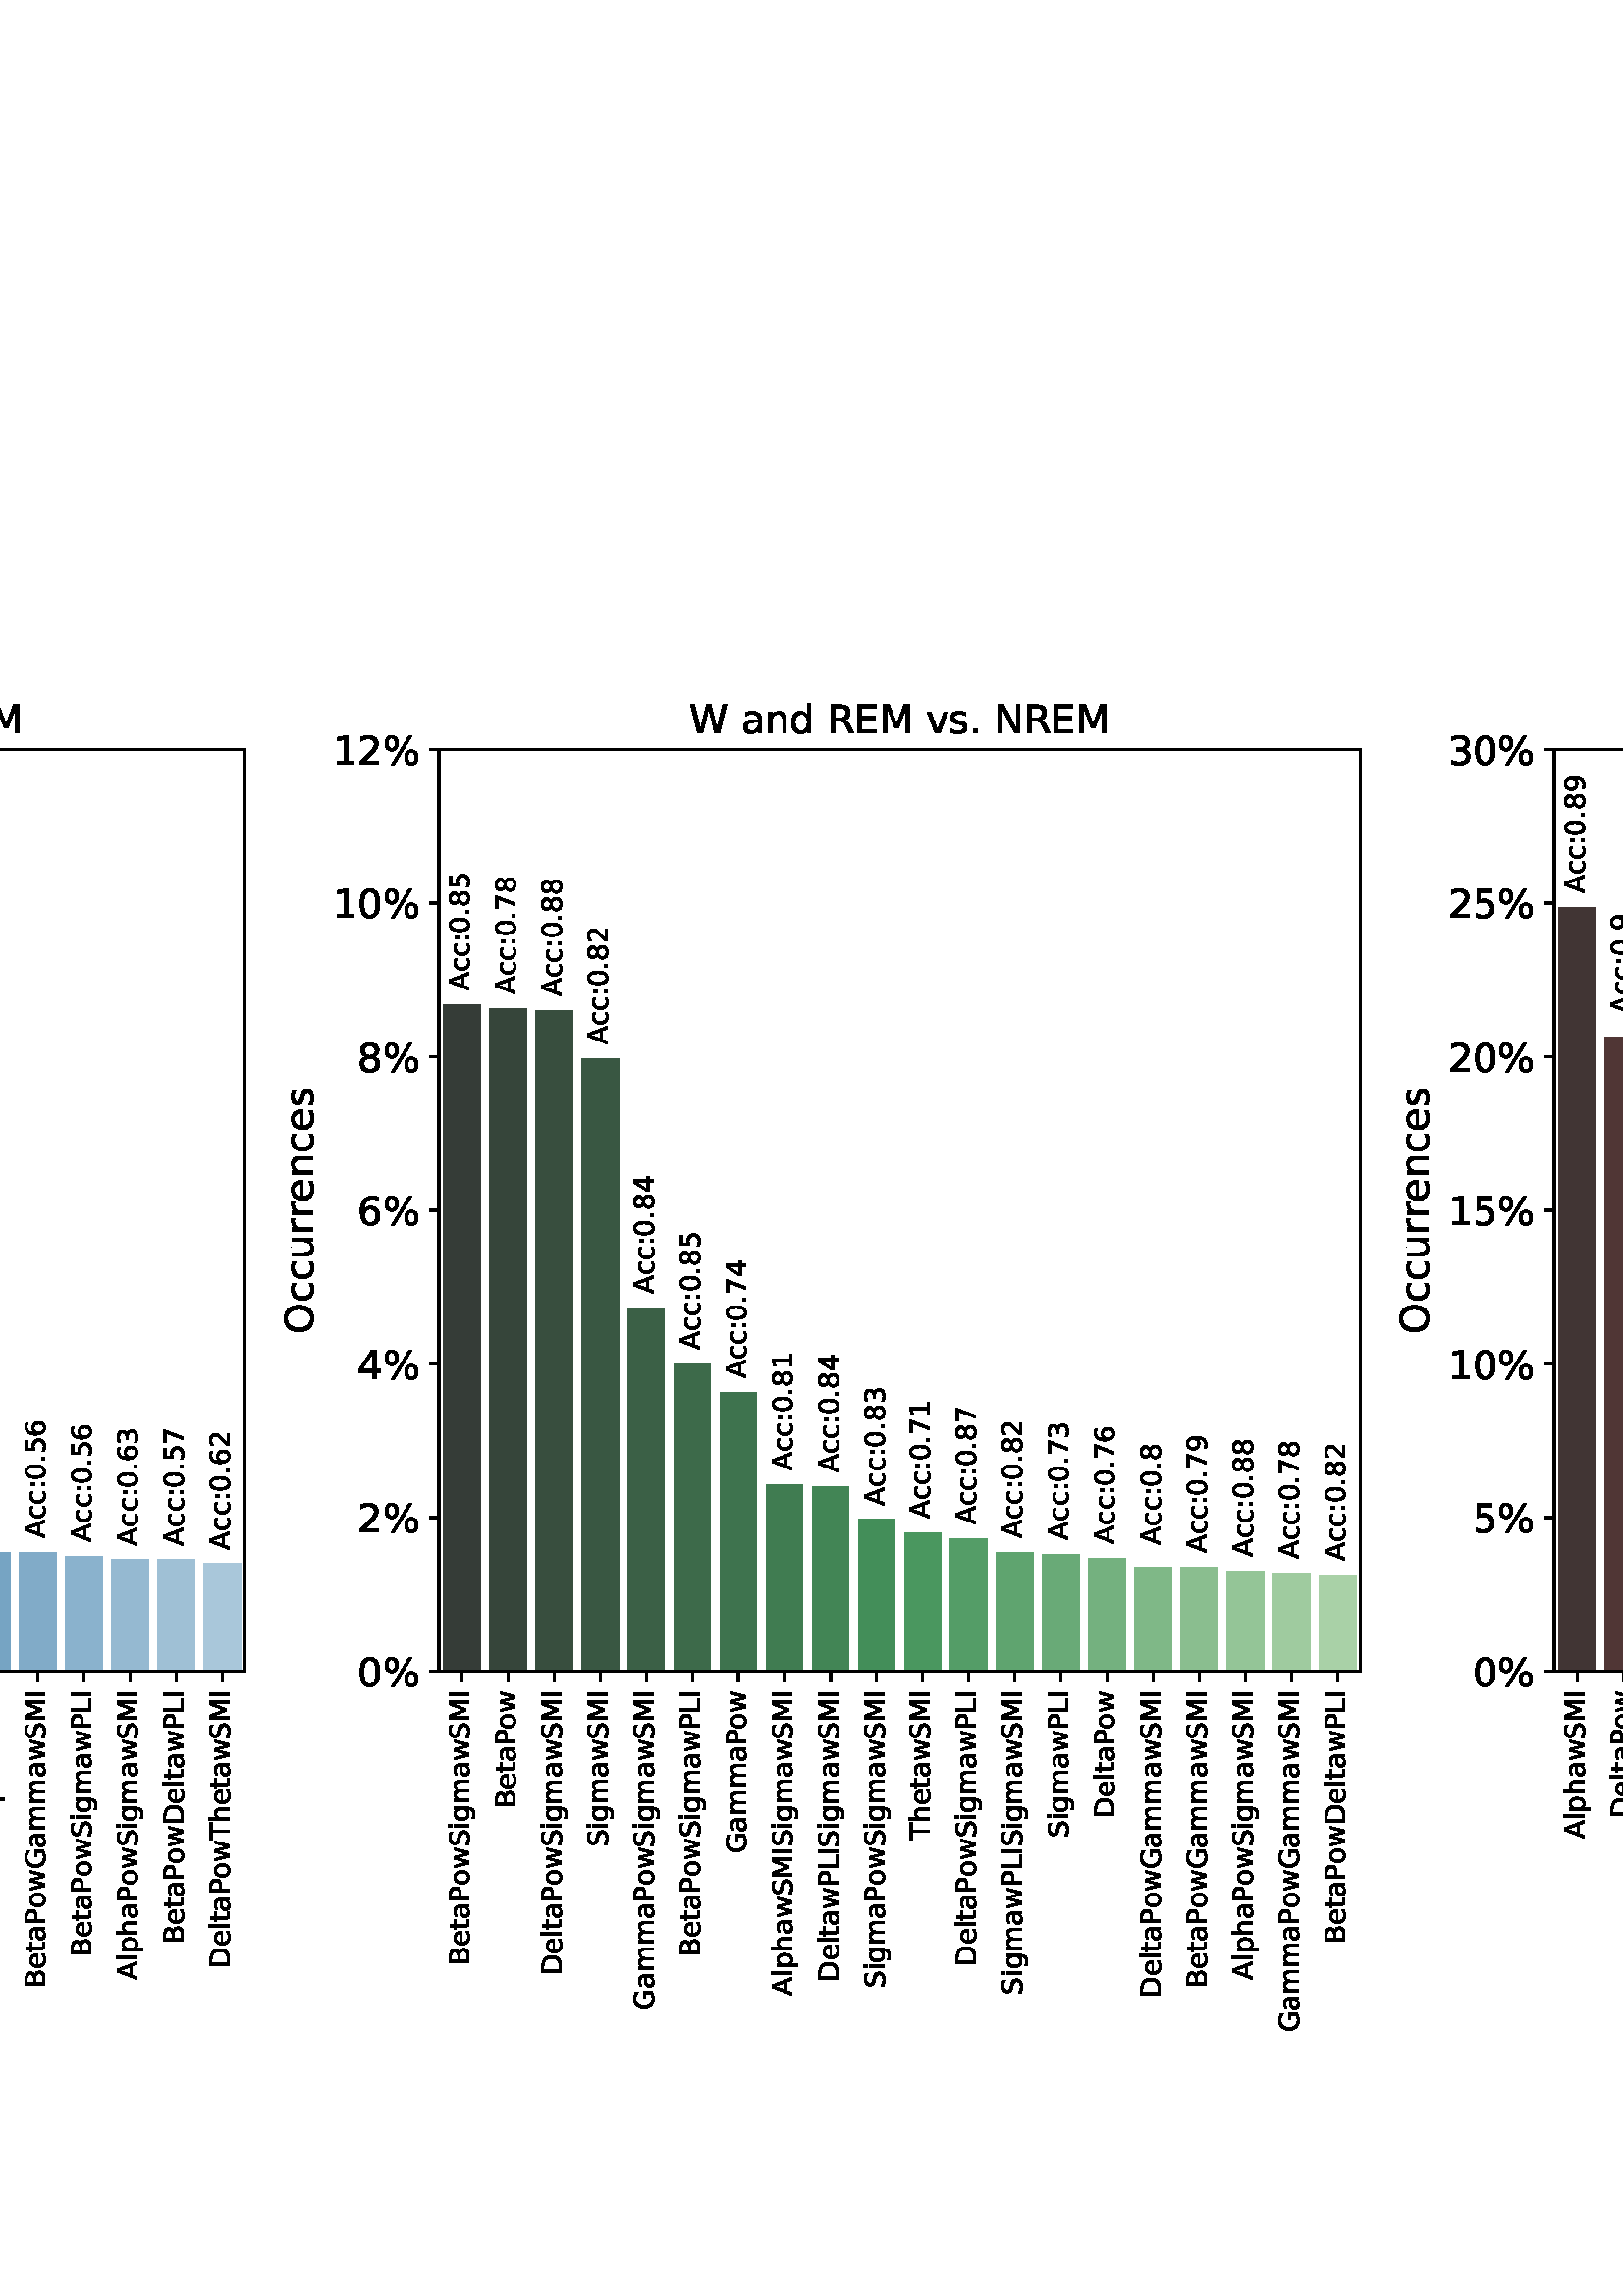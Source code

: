 %!PS-Adobe-3.0 EPSF-3.0
%%Orientation: portrait
%%BoundingBox: -298.8 80.64 910.8 711.36
%%EndComments
%%BeginProlog
/mpldict 8 dict def
mpldict begin
/m { moveto } bind def
/l { lineto } bind def
/r { rlineto } bind def
/c { curveto } bind def
/cl { closepath } bind def
/box {
m
1 index 0 r
0 exch r
neg 0 r
cl
} bind def
/clipbox {
box
clip
newpath
} bind def
%!PS-Adobe-3.0 Resource-Font
%%Copyright: Copyright (c) 2003 by Bitstream, Inc. All Rights Reserved. Copyright (c) 2006 by Tavmjong Bah. All Rights Reserved. DejaVu changes are in public domain 
25 dict begin
/_d{bind def}bind def
/_m{moveto}_d
/_l{lineto}_d
/_cl{closepath eofill}_d
/_c{curveto}_d
/_sc{7 -1 roll{setcachedevice}{pop pop pop pop pop pop}ifelse}_d
/_e{exec}_d
/FontName /DejaVuSans def
/PaintType 0 def
/FontMatrix[.001 0 0 .001 0 0]def
/FontBBox[-1021 -463 1793 1232]def
/FontType 3 def
/Encoding [ /space /percent /period /zero /one /two /three /four /five /six /seven /eight /nine /colon /A /B /D /E /G /I /L /M /N /O /P /R /S /T /W /a /c /d /e /g /h /i /l /m /n /o /p /r /s /t /u /v /w ] def
/FontInfo 10 dict dup begin
/FamilyName (DejaVu Sans) def
/FullName (DejaVu Sans) def
/Notice (Copyright (c) 2003 by Bitstream, Inc. All Rights Reserved. Copyright (c) 2006 by Tavmjong Bah. All Rights Reserved. DejaVu changes are in public domain ) def
/Weight (Book) def
/Version (Version 2.35) def
/ItalicAngle 0.0 def
/isFixedPitch false def
/UnderlinePosition -130 def
/UnderlineThickness 90 def
end readonly def
/CharStrings 48 dict dup begin
/.notdef 0 def
/space{318 0 0 0 0 0 _sc
}_d
/percent{{950 0 55 -13 895 742 _sc
727 321 _m
699 321 676 309 660 285 _c
644 261 636 227 636 184 _c
636 142 644 108 660 84 _c
676 60 699 48 727 48 _c
755 48 777 60 793 84 _c
809 108 817 142 817 184 _c
817 226 809 260 793 284 _c
777 308 755 321 727 321 _c
727 383 _m
778 383 819 365 849 329 _c
879 293 895 244 895 184 _c
895 123 879 75 849 40 _c
819 4 778 -13 727 -13 _c
}_e{675 -13 633 4 603 40 _c
573 75 558 123 558 184 _c
558 245 573 293 603 329 _c
633 365 675 383 727 383 _c
223 680 _m
195 680 173 667 157 643 _c
141 619 133 586 133 544 _c
133 500 141 467 157 443 _c
173 419 195 407 223 407 _c
251 407 274 419 290 443 _c
306 467 314 500 314 544 _c
314 586 305 619 289 643 _c
273 667 251 680 223 680 _c
664 742 _m
742 742 _l
286 -13 _l
}_e{208 -13 _l
664 742 _l
223 742 _m
274 742 315 724 346 688 _c
376 652 392 604 392 544 _c
392 482 376 434 346 398 _c
316 362 275 345 223 345 _c
171 345 130 362 100 398 _c
70 434 55 482 55 544 _c
55 604 70 652 100 688 _c
130 724 171 742 223 742 _c
_cl}_e}_d
/period{318 0 107 0 210 124 _sc
107 124 _m
210 124 _l
210 0 _l
107 0 _l
107 124 _l
_cl}_d
/zero{636 0 66 -13 570 742 _sc
318 664 _m
267 664 229 639 203 589 _c
177 539 165 464 165 364 _c
165 264 177 189 203 139 _c
229 89 267 64 318 64 _c
369 64 407 89 433 139 _c
458 189 471 264 471 364 _c
471 464 458 539 433 589 _c
407 639 369 664 318 664 _c
318 742 _m
399 742 461 709 505 645 _c
548 580 570 486 570 364 _c
570 241 548 147 505 83 _c
461 19 399 -13 318 -13 _c
236 -13 173 19 130 83 _c
87 147 66 241 66 364 _c
66 486 87 580 130 645 _c
173 709 236 742 318 742 _c
_cl}_d
/one{636 0 110 0 544 729 _sc
124 83 _m
285 83 _l
285 639 _l
110 604 _l
110 694 _l
284 729 _l
383 729 _l
383 83 _l
544 83 _l
544 0 _l
124 0 _l
124 83 _l
_cl}_d
/two{{636 0 73 0 536 742 _sc
192 83 _m
536 83 _l
536 0 _l
73 0 _l
73 83 _l
110 121 161 173 226 239 _c
290 304 331 346 348 365 _c
380 400 402 430 414 455 _c
426 479 433 504 433 528 _c
433 566 419 598 392 622 _c
365 646 330 659 286 659 _c
255 659 222 653 188 643 _c
154 632 117 616 78 594 _c
78 694 _l
118 710 155 722 189 730 _c
223 738 255 742 284 742 _c
}_e{359 742 419 723 464 685 _c
509 647 532 597 532 534 _c
532 504 526 475 515 449 _c
504 422 484 390 454 354 _c
446 344 420 317 376 272 _c
332 227 271 164 192 83 _c
_cl}_e}_d
/three{{636 0 76 -13 556 742 _sc
406 393 _m
453 383 490 362 516 330 _c
542 298 556 258 556 212 _c
556 140 531 84 482 45 _c
432 6 362 -13 271 -13 _c
240 -13 208 -10 176 -4 _c
144 1 110 10 76 22 _c
76 117 _l
103 101 133 89 166 81 _c
198 73 232 69 268 69 _c
330 69 377 81 409 105 _c
441 129 458 165 458 212 _c
458 254 443 288 413 312 _c
383 336 341 349 287 349 _c
}_e{202 349 _l
202 430 _l
291 430 _l
339 430 376 439 402 459 _c
428 478 441 506 441 543 _c
441 580 427 609 401 629 _c
374 649 336 659 287 659 _c
260 659 231 656 200 650 _c
169 644 135 635 98 623 _c
98 711 _l
135 721 170 729 203 734 _c
235 739 266 742 296 742 _c
370 742 429 725 473 691 _c
517 657 539 611 539 553 _c
539 513 527 479 504 451 _c
481 423 448 403 406 393 _c
_cl}_e}_d
/four{636 0 49 0 580 729 _sc
378 643 _m
129 254 _l
378 254 _l
378 643 _l
352 729 _m
476 729 _l
476 254 _l
580 254 _l
580 172 _l
476 172 _l
476 0 _l
378 0 _l
378 172 _l
49 172 _l
49 267 _l
352 729 _l
_cl}_d
/five{{636 0 77 -13 549 729 _sc
108 729 _m
495 729 _l
495 646 _l
198 646 _l
198 467 _l
212 472 227 476 241 478 _c
255 480 270 482 284 482 _c
365 482 429 459 477 415 _c
525 370 549 310 549 234 _c
549 155 524 94 475 51 _c
426 8 357 -13 269 -13 _c
238 -13 207 -10 175 -6 _c
143 -1 111 6 77 17 _c
77 116 _l
106 100 136 88 168 80 _c
199 72 232 69 267 69 _c
}_e{323 69 368 83 401 113 _c
433 143 450 183 450 234 _c
450 284 433 324 401 354 _c
368 384 323 399 267 399 _c
241 399 214 396 188 390 _c
162 384 135 375 108 363 _c
108 729 _l
_cl}_e}_d
/six{{636 0 70 -13 573 742 _sc
330 404 _m
286 404 251 388 225 358 _c
199 328 186 286 186 234 _c
186 181 199 139 225 109 _c
251 79 286 64 330 64 _c
374 64 409 79 435 109 _c
461 139 474 181 474 234 _c
474 286 461 328 435 358 _c
409 388 374 404 330 404 _c
526 713 _m
526 623 _l
501 635 476 644 451 650 _c
425 656 400 659 376 659 _c
310 659 260 637 226 593 _c
}_e{192 549 172 482 168 394 _c
187 422 211 444 240 459 _c
269 474 301 482 336 482 _c
409 482 467 459 509 415 _c
551 371 573 310 573 234 _c
573 159 550 99 506 54 _c
462 9 403 -13 330 -13 _c
246 -13 181 19 137 83 _c
92 147 70 241 70 364 _c
70 479 97 571 152 639 _c
206 707 280 742 372 742 _c
396 742 421 739 447 735 _c
472 730 498 723 526 713 _c
_cl}_e}_d
/seven{636 0 82 0 551 729 _sc
82 729 _m
551 729 _l
551 687 _l
286 0 _l
183 0 _l
432 646 _l
82 646 _l
82 729 _l
_cl}_d
/eight{{636 0 68 -13 568 742 _sc
318 346 _m
271 346 234 333 207 308 _c
180 283 167 249 167 205 _c
167 161 180 126 207 101 _c
234 76 271 64 318 64 _c
364 64 401 76 428 102 _c
455 127 469 161 469 205 _c
469 249 455 283 429 308 _c
402 333 365 346 318 346 _c
219 388 _m
177 398 144 418 120 447 _c
96 476 85 511 85 553 _c
85 611 105 657 147 691 _c
188 725 245 742 318 742 _c
}_e{390 742 447 725 489 691 _c
530 657 551 611 551 553 _c
551 511 539 476 515 447 _c
491 418 459 398 417 388 _c
464 377 501 355 528 323 _c
554 291 568 251 568 205 _c
568 134 546 80 503 43 _c
459 5 398 -13 318 -13 _c
237 -13 175 5 132 43 _c
89 80 68 134 68 205 _c
68 251 81 291 108 323 _c
134 355 171 377 219 388 _c
183 544 _m
183 506 194 476 218 455 _c
}_e{242 434 275 424 318 424 _c
360 424 393 434 417 455 _c
441 476 453 506 453 544 _c
453 582 441 611 417 632 _c
393 653 360 664 318 664 _c
275 664 242 653 218 632 _c
194 611 183 582 183 544 _c
_cl}_e}_d
/nine{{636 0 63 -13 566 742 _sc
110 15 _m
110 105 _l
134 93 159 84 185 78 _c
210 72 235 69 260 69 _c
324 69 374 90 408 134 _c
442 178 462 244 468 334 _c
448 306 424 284 396 269 _c
367 254 335 247 300 247 _c
226 247 168 269 126 313 _c
84 357 63 417 63 494 _c
63 568 85 628 129 674 _c
173 719 232 742 306 742 _c
390 742 455 709 499 645 _c
543 580 566 486 566 364 _c
}_e{566 248 538 157 484 89 _c
429 21 356 -13 264 -13 _c
239 -13 214 -10 189 -6 _c
163 -2 137 5 110 15 _c
306 324 _m
350 324 385 339 411 369 _c
437 399 450 441 450 494 _c
450 546 437 588 411 618 _c
385 648 350 664 306 664 _c
262 664 227 648 201 618 _c
175 588 162 546 162 494 _c
162 441 175 399 201 369 _c
227 339 262 324 306 324 _c
_cl}_e}_d
/colon{337 0 117 0 220 517 _sc
117 124 _m
220 124 _l
220 0 _l
117 0 _l
117 124 _l
117 517 _m
220 517 _l
220 393 _l
117 393 _l
117 517 _l
_cl}_d
/A{684 0 8 0 676 729 _sc
342 632 _m
208 269 _l
476 269 _l
342 632 _l
286 729 _m
398 729 _l
676 0 _l
573 0 _l
507 187 _l
178 187 _l
112 0 _l
8 0 _l
286 729 _l
_cl}_d
/B{{686 0 98 0 615 729 _sc
197 348 _m
197 81 _l
355 81 _l
408 81 447 92 473 114 _c
498 136 511 169 511 215 _c
511 260 498 293 473 315 _c
447 337 408 348 355 348 _c
197 348 _l
197 648 _m
197 428 _l
343 428 _l
391 428 426 437 450 455 _c
474 473 486 500 486 538 _c
486 574 474 602 450 620 _c
426 638 391 648 343 648 _c
197 648 _l
98 729 _m
350 729 _l
}_e{425 729 483 713 524 682 _c
564 650 585 606 585 549 _c
585 504 574 468 553 442 _c
532 416 502 399 462 393 _c
510 382 548 360 575 327 _c
601 294 615 253 615 204 _c
615 138 592 88 548 53 _c
504 17 441 0 360 0 _c
98 0 _l
98 729 _l
_cl}_e}_d
/D{770 0 98 0 711 729 _sc
197 648 _m
197 81 _l
316 81 _l
416 81 490 103 537 149 _c
583 195 607 267 607 365 _c
607 463 583 534 537 580 _c
490 625 416 648 316 648 _c
197 648 _l
98 729 _m
301 729 _l
442 729 546 699 612 641 _c
678 582 711 490 711 365 _c
711 239 677 147 611 88 _c
545 29 441 0 301 0 _c
98 0 _l
98 729 _l
_cl}_d
/E{632 0 98 0 568 729 _sc
98 729 _m
559 729 _l
559 646 _l
197 646 _l
197 430 _l
544 430 _l
544 347 _l
197 347 _l
197 83 _l
568 83 _l
568 0 _l
98 0 _l
98 729 _l
_cl}_d
/G{{775 0 56 -13 693 742 _sc
595 104 _m
595 300 _l
434 300 _l
434 381 _l
693 381 _l
693 68 _l
655 40 613 20 567 7 _c
521 -6 472 -13 420 -13 _c
306 -13 216 20 152 86 _c
88 152 56 245 56 364 _c
56 482 88 575 152 642 _c
216 708 306 742 420 742 _c
467 742 512 736 555 724 _c
598 712 638 695 674 673 _c
674 568 _l
637 598 598 621 557 637 _c
516 653 473 661 428 661 _c
}_e{338 661 271 636 227 586 _c
182 536 160 462 160 364 _c
160 265 182 191 227 141 _c
271 91 338 67 428 67 _c
462 67 493 70 521 76 _c
549 82 573 91 595 104 _c
_cl}_e}_d
/I{295 0 98 0 197 729 _sc
98 729 _m
197 729 _l
197 0 _l
98 0 _l
98 729 _l
_cl}_d
/L{557 0 98 0 552 729 _sc
98 729 _m
197 729 _l
197 83 _l
552 83 _l
552 0 _l
98 0 _l
98 729 _l
_cl}_d
/M{863 0 98 0 765 729 _sc
98 729 _m
245 729 _l
431 233 _l
618 729 _l
765 729 _l
765 0 _l
669 0 _l
669 640 _l
481 140 _l
382 140 _l
194 640 _l
194 0 _l
98 0 _l
98 729 _l
_cl}_d
/N{748 0 98 0 650 729 _sc
98 729 _m
231 729 _l
554 119 _l
554 729 _l
650 729 _l
650 0 _l
517 0 _l
194 610 _l
194 0 _l
98 0 _l
98 729 _l
_cl}_d
/O{787 0 56 -13 731 742 _sc
394 662 _m
322 662 265 635 223 582 _c
181 528 160 456 160 364 _c
160 272 181 199 223 146 _c
265 92 322 66 394 66 _c
465 66 522 92 564 146 _c
606 199 627 272 627 364 _c
627 456 606 528 564 582 _c
522 635 465 662 394 662 _c
394 742 _m
496 742 577 707 639 639 _c
700 571 731 479 731 364 _c
731 248 700 157 639 89 _c
577 21 496 -13 394 -13 _c
291 -13 209 21 148 89 _c
86 157 56 248 56 364 _c
56 479 86 571 148 639 _c
209 707 291 742 394 742 _c
_cl}_d
/P{603 0 98 0 569 729 _sc
197 648 _m
197 374 _l
321 374 _l
367 374 402 385 427 409 _c
452 433 465 467 465 511 _c
465 555 452 588 427 612 _c
402 636 367 648 321 648 _c
197 648 _l
98 729 _m
321 729 _l
402 729 464 710 506 673 _c
548 636 569 582 569 511 _c
569 439 548 384 506 348 _c
464 311 402 293 321 293 _c
197 293 _l
197 0 _l
98 0 _l
98 729 _l
_cl}_d
/R{{695 0 98 0 666 729 _sc
444 342 _m
465 334 486 319 506 296 _c
526 272 546 240 566 199 _c
666 0 _l
560 0 _l
467 187 _l
443 235 419 268 397 284 _c
374 300 343 308 304 308 _c
197 308 _l
197 0 _l
98 0 _l
98 729 _l
321 729 _l
404 729 466 711 507 677 _c
548 642 569 589 569 519 _c
569 473 558 434 537 404 _c
515 374 484 353 444 342 _c
197 648 _m
197 389 _l
321 389 _l
}_e{368 389 404 400 428 422 _c
452 444 465 476 465 519 _c
465 561 452 593 428 615 _c
404 637 368 648 321 648 _c
197 648 _l
_cl}_e}_d
/S{{635 0 66 -13 579 742 _sc
535 705 _m
535 609 _l
497 627 462 640 429 649 _c
395 657 363 662 333 662 _c
279 662 237 651 208 631 _c
179 610 165 580 165 542 _c
165 510 174 485 194 469 _c
213 452 250 439 304 429 _c
364 417 _l
437 403 491 378 526 343 _c
561 307 579 260 579 201 _c
579 130 555 77 508 41 _c
460 5 391 -13 300 -13 _c
265 -13 228 -9 189 -2 _c
}_e{150 5 110 16 69 32 _c
69 134 _l
109 111 148 94 186 83 _c
224 71 262 66 300 66 _c
356 66 399 77 430 99 _c
460 121 476 152 476 194 _c
476 230 465 258 443 278 _c
421 298 385 313 335 323 _c
275 335 _l
201 349 148 372 115 404 _c
82 435 66 478 66 534 _c
66 598 88 649 134 686 _c
179 723 242 742 322 742 _c
356 742 390 739 426 733 _c
461 727 497 717 535 705 _c
}_e{_cl}_e}_d
/T{611 0 -2 0 614 729 _sc
-2 729 _m
614 729 _l
614 646 _l
355 646 _l
355 0 _l
256 0 _l
256 646 _l
-2 646 _l
-2 729 _l
_cl}_d
/W{989 0 33 0 956 729 _sc
33 729 _m
133 729 _l
286 113 _l
439 729 _l
550 729 _l
703 113 _l
856 729 _l
956 729 _l
773 0 _l
649 0 _l
495 633 _l
340 0 _l
216 0 _l
33 729 _l
_cl}_d
/a{{613 0 60 -13 522 560 _sc
343 275 _m
270 275 220 266 192 250 _c
164 233 150 205 150 165 _c
150 133 160 107 181 89 _c
202 70 231 61 267 61 _c
317 61 357 78 387 114 _c
417 149 432 196 432 255 _c
432 275 _l
343 275 _l
522 312 _m
522 0 _l
432 0 _l
432 83 _l
411 49 385 25 355 10 _c
325 -5 287 -13 243 -13 _c
187 -13 142 2 109 33 _c
76 64 60 106 60 159 _c
}_e{60 220 80 266 122 298 _c
163 329 224 345 306 345 _c
432 345 _l
432 354 _l
432 395 418 427 391 450 _c
364 472 326 484 277 484 _c
245 484 215 480 185 472 _c
155 464 127 453 100 439 _c
100 522 _l
132 534 164 544 195 550 _c
226 556 256 560 286 560 _c
365 560 424 539 463 498 _c
502 457 522 395 522 312 _c
_cl}_e}_d
/c{{550 0 55 -13 488 560 _sc
488 526 _m
488 442 _l
462 456 437 466 411 473 _c
385 480 360 484 334 484 _c
276 484 230 465 198 428 _c
166 391 150 339 150 273 _c
150 206 166 154 198 117 _c
230 80 276 62 334 62 _c
360 62 385 65 411 72 _c
437 79 462 90 488 104 _c
488 21 _l
462 9 436 0 410 -5 _c
383 -10 354 -13 324 -13 _c
242 -13 176 12 128 64 _c
}_e{79 115 55 185 55 273 _c
55 362 79 432 128 483 _c
177 534 244 560 330 560 _c
358 560 385 557 411 551 _c
437 545 463 537 488 526 _c
_cl}_e}_d
/d{{635 0 55 -13 544 760 _sc
454 464 _m
454 760 _l
544 760 _l
544 0 _l
454 0 _l
454 82 _l
435 49 411 25 382 10 _c
353 -5 319 -13 279 -13 _c
213 -13 159 13 117 65 _c
75 117 55 187 55 273 _c
55 359 75 428 117 481 _c
159 533 213 560 279 560 _c
319 560 353 552 382 536 _c
411 520 435 496 454 464 _c
148 273 _m
148 207 161 155 188 117 _c
215 79 253 61 301 61 _c
}_e{348 61 385 79 413 117 _c
440 155 454 207 454 273 _c
454 339 440 390 413 428 _c
385 466 348 485 301 485 _c
253 485 215 466 188 428 _c
161 390 148 339 148 273 _c
_cl}_e}_d
/e{{615 0 55 -13 562 560 _sc
562 296 _m
562 252 _l
149 252 _l
153 190 171 142 205 110 _c
238 78 284 62 344 62 _c
378 62 412 66 444 74 _c
476 82 509 95 541 113 _c
541 28 _l
509 14 476 3 442 -3 _c
408 -9 373 -13 339 -13 _c
251 -13 182 12 131 62 _c
80 112 55 181 55 268 _c
55 357 79 428 127 481 _c
175 533 241 560 323 560 _c
397 560 455 536 498 489 _c
}_e{540 441 562 377 562 296 _c
472 322 _m
471 371 457 410 431 440 _c
404 469 368 484 324 484 _c
274 484 234 469 204 441 _c
174 413 156 373 152 322 _c
472 322 _l
_cl}_e}_d
/g{{635 0 55 -207 544 560 _sc
454 280 _m
454 344 440 395 414 431 _c
387 467 349 485 301 485 _c
253 485 215 467 188 431 _c
161 395 148 344 148 280 _c
148 215 161 165 188 129 _c
215 93 253 75 301 75 _c
349 75 387 93 414 129 _c
440 165 454 215 454 280 _c
544 68 _m
544 -24 523 -93 482 -139 _c
440 -184 377 -207 292 -207 _c
260 -207 231 -204 203 -200 _c
175 -195 147 -188 121 -178 _c
}_e{121 -91 _l
147 -105 173 -115 199 -122 _c
225 -129 251 -133 278 -133 _c
336 -133 380 -117 410 -87 _c
439 -56 454 -10 454 52 _c
454 96 _l
435 64 411 40 382 24 _c
353 8 319 0 279 0 _c
211 0 157 25 116 76 _c
75 127 55 195 55 280 _c
55 364 75 432 116 483 _c
157 534 211 560 279 560 _c
319 560 353 552 382 536 _c
411 520 435 496 454 464 _c
454 547 _l
544 547 _l
}_e{544 68 _l
_cl}_e}_d
/h{634 0 91 0 549 760 _sc
549 330 _m
549 0 _l
459 0 _l
459 327 _l
459 379 448 417 428 443 _c
408 469 378 482 338 482 _c
289 482 251 466 223 435 _c
195 404 181 362 181 309 _c
181 0 _l
91 0 _l
91 760 _l
181 760 _l
181 462 _l
202 494 227 519 257 535 _c
286 551 320 560 358 560 _c
420 560 468 540 500 501 _c
532 462 549 405 549 330 _c
_cl}_d
/i{278 0 94 0 184 760 _sc
94 547 _m
184 547 _l
184 0 _l
94 0 _l
94 547 _l
94 760 _m
184 760 _l
184 646 _l
94 646 _l
94 760 _l
_cl}_d
/l{278 0 94 0 184 760 _sc
94 760 _m
184 760 _l
184 0 _l
94 0 _l
94 760 _l
_cl}_d
/m{{974 0 91 0 889 560 _sc
520 442 _m
542 482 569 511 600 531 _c
631 550 668 560 711 560 _c
767 560 811 540 842 500 _c
873 460 889 403 889 330 _c
889 0 _l
799 0 _l
799 327 _l
799 379 789 418 771 444 _c
752 469 724 482 686 482 _c
639 482 602 466 575 435 _c
548 404 535 362 535 309 _c
535 0 _l
445 0 _l
445 327 _l
445 379 435 418 417 444 _c
398 469 369 482 331 482 _c
}_e{285 482 248 466 221 435 _c
194 404 181 362 181 309 _c
181 0 _l
91 0 _l
91 547 _l
181 547 _l
181 462 _l
201 495 226 520 255 536 _c
283 552 317 560 357 560 _c
397 560 430 550 458 530 _c
486 510 506 480 520 442 _c
_cl}_e}_d
/n{634 0 91 0 549 560 _sc
549 330 _m
549 0 _l
459 0 _l
459 327 _l
459 379 448 417 428 443 _c
408 469 378 482 338 482 _c
289 482 251 466 223 435 _c
195 404 181 362 181 309 _c
181 0 _l
91 0 _l
91 547 _l
181 547 _l
181 462 _l
202 494 227 519 257 535 _c
286 551 320 560 358 560 _c
420 560 468 540 500 501 _c
532 462 549 405 549 330 _c
_cl}_d
/o{612 0 55 -13 557 560 _sc
306 484 _m
258 484 220 465 192 427 _c
164 389 150 338 150 273 _c
150 207 163 156 191 118 _c
219 80 257 62 306 62 _c
354 62 392 80 420 118 _c
448 156 462 207 462 273 _c
462 337 448 389 420 427 _c
392 465 354 484 306 484 _c
306 560 _m
384 560 445 534 490 484 _c
534 433 557 363 557 273 _c
557 183 534 113 490 63 _c
445 12 384 -13 306 -13 _c
227 -13 165 12 121 63 _c
77 113 55 183 55 273 _c
55 363 77 433 121 484 _c
165 534 227 560 306 560 _c
_cl}_d
/p{{635 0 91 -207 580 560 _sc
181 82 _m
181 -207 _l
91 -207 _l
91 547 _l
181 547 _l
181 464 _l
199 496 223 520 252 536 _c
281 552 316 560 356 560 _c
422 560 476 533 518 481 _c
559 428 580 359 580 273 _c
580 187 559 117 518 65 _c
476 13 422 -13 356 -13 _c
316 -13 281 -5 252 10 _c
223 25 199 49 181 82 _c
487 273 _m
487 339 473 390 446 428 _c
418 466 381 485 334 485 _c
}_e{286 485 249 466 222 428 _c
194 390 181 339 181 273 _c
181 207 194 155 222 117 _c
249 79 286 61 334 61 _c
381 61 418 79 446 117 _c
473 155 487 207 487 273 _c
_cl}_e}_d
/r{411 0 91 0 411 560 _sc
411 463 _m
401 469 390 473 378 476 _c
366 478 353 480 339 480 _c
288 480 249 463 222 430 _c
194 397 181 350 181 288 _c
181 0 _l
91 0 _l
91 547 _l
181 547 _l
181 462 _l
199 495 224 520 254 536 _c
284 552 321 560 365 560 _c
371 560 378 559 386 559 _c
393 558 401 557 411 555 _c
411 463 _l
_cl}_d
/s{{521 0 54 -13 472 560 _sc
443 531 _m
443 446 _l
417 458 391 468 364 475 _c
336 481 308 485 279 485 _c
234 485 200 478 178 464 _c
156 450 145 430 145 403 _c
145 382 153 366 169 354 _c
185 342 217 330 265 320 _c
296 313 _l
360 299 405 279 432 255 _c
458 230 472 195 472 151 _c
472 100 452 60 412 31 _c
372 1 316 -13 246 -13 _c
216 -13 186 -10 154 -5 _c
}_e{122 0 89 8 54 20 _c
54 113 _l
87 95 120 82 152 74 _c
184 65 216 61 248 61 _c
290 61 323 68 346 82 _c
368 96 380 117 380 144 _c
380 168 371 187 355 200 _c
339 213 303 226 247 238 _c
216 245 _l
160 257 119 275 95 299 _c
70 323 58 356 58 399 _c
58 450 76 490 112 518 _c
148 546 200 560 268 560 _c
301 560 332 557 362 552 _c
391 547 418 540 443 531 _c
}_e{_cl}_e}_d
/t{392 0 27 0 368 702 _sc
183 702 _m
183 547 _l
368 547 _l
368 477 _l
183 477 _l
183 180 _l
183 135 189 106 201 94 _c
213 81 238 75 276 75 _c
368 75 _l
368 0 _l
276 0 _l
206 0 158 13 132 39 _c
106 65 93 112 93 180 _c
93 477 _l
27 477 _l
27 547 _l
93 547 _l
93 702 _l
183 702 _l
_cl}_d
/u{634 0 85 -13 543 560 _sc
85 216 _m
85 547 _l
175 547 _l
175 219 _l
175 167 185 129 205 103 _c
225 77 255 64 296 64 _c
344 64 383 79 411 110 _c
439 141 453 183 453 237 _c
453 547 _l
543 547 _l
543 0 _l
453 0 _l
453 84 _l
431 50 405 26 377 10 _c
348 -5 315 -13 277 -13 _c
214 -13 166 6 134 45 _c
101 83 85 140 85 216 _c
311 560 _m
311 560 _l
_cl}_d
/v{592 0 30 0 562 547 _sc
30 547 _m
125 547 _l
296 88 _l
467 547 _l
562 547 _l
357 0 _l
235 0 _l
30 547 _l
_cl}_d
/w{818 0 42 0 776 547 _sc
42 547 _m
132 547 _l
244 120 _l
356 547 _l
462 547 _l
574 120 _l
686 547 _l
776 547 _l
633 0 _l
527 0 _l
409 448 _l
291 0 _l
185 0 _l
42 547 _l
_cl}_d
end readonly def

/BuildGlyph
 {exch begin
 CharStrings exch
 2 copy known not{pop /.notdef}if
 true 3 1 roll get exec
 end}_d

/BuildChar {
 1 index /Encoding get exch get
 1 index /BuildGlyph get exec
}_d

FontName currentdict end definefont pop
end
%%EndProlog
mpldict begin
-298.8 80.64 translate
1209.6 630.72 0 0 clipbox
gsave
0 0 m
1209.6 0 l
1209.6 630.72 l
0 630.72 l
cl
1.000 setgray
fill
grestore
gsave
50.766 148.539 m
388.72 148.539 l
388.72 486.493 l
50.766 486.493 l
cl
1.000 setgray
fill
grestore
gsave
338 338 50.77 148.5 clipbox
52.456 148.539 m
65.974 148.539 l
65.974 393.556 l
52.456 393.556 l
cl
0.208 0.230 0.246 setrgbcolor
fill
grestore
gsave
338 338 50.77 148.5 clipbox
69.353 148.539 m
82.871 148.539 l
82.871 268.231 l
69.353 268.231 l
cl
0.216 0.260 0.292 setrgbcolor
fill
grestore
gsave
338 338 50.77 148.5 clipbox
86.251 148.539 m
99.769 148.539 l
99.769 248.517 l
86.251 248.517 l
cl
0.223 0.290 0.337 setrgbcolor
fill
grestore
gsave
338 338 50.77 148.5 clipbox
103.149 148.539 m
116.667 148.539 l
116.667 235.844 l
103.149 235.844 l
cl
0.231 0.320 0.383 setrgbcolor
fill
grestore
gsave
338 338 50.77 148.5 clipbox
120.046 148.539 m
133.565 148.539 l
133.565 235.844 l
120.046 235.844 l
cl
0.239 0.350 0.429 setrgbcolor
fill
grestore
gsave
338 338 50.77 148.5 clipbox
136.944 148.539 m
150.462 148.539 l
150.462 228.804 l
136.944 228.804 l
cl
0.248 0.382 0.479 setrgbcolor
fill
grestore
gsave
338 338 50.77 148.5 clipbox
153.842 148.539 m
167.36 148.539 l
167.36 220.355 l
153.842 220.355 l
cl
0.255 0.412 0.525 setrgbcolor
fill
grestore
gsave
338 338 50.77 148.5 clipbox
170.739 148.539 m
184.258 148.539 l
184.258 213.314 l
170.739 213.314 l
cl
0.263 0.442 0.570 setrgbcolor
fill
grestore
gsave
338 338 50.77 148.5 clipbox
187.637 148.539 m
201.155 148.539 l
201.155 211.906 l
187.637 211.906 l
cl
0.271 0.472 0.616 setrgbcolor
fill
grestore
gsave
338 338 50.77 148.5 clipbox
204.535 148.539 m
218.053 148.539 l
218.053 200.641 l
204.535 200.641 l
cl
0.279 0.502 0.662 setrgbcolor
fill
grestore
gsave
338 338 50.77 148.5 clipbox
221.432 148.539 m
234.951 148.539 l
234.951 197.824 l
221.432 197.824 l
cl
0.304 0.533 0.696 setrgbcolor
fill
grestore
gsave
338 338 50.77 148.5 clipbox
238.33 148.539 m
251.848 148.539 l
251.848 196.416 l
238.33 196.416 l
cl
0.344 0.560 0.714 setrgbcolor
fill
grestore
gsave
338 338 50.77 148.5 clipbox
255.228 148.539 m
268.746 148.539 l
268.746 193.6 l
255.228 193.6 l
cl
0.383 0.587 0.731 setrgbcolor
fill
grestore
gsave
338 338 50.77 148.5 clipbox
272.126 148.539 m
285.644 148.539 l
285.644 193.6 l
272.126 193.6 l
cl
0.422 0.615 0.749 setrgbcolor
fill
grestore
gsave
338 338 50.77 148.5 clipbox
289.023 148.539 m
302.541 148.539 l
302.541 192.192 l
289.023 192.192 l
cl
0.461 0.642 0.766 setrgbcolor
fill
grestore
gsave
338 338 50.77 148.5 clipbox
305.921 148.539 m
319.439 148.539 l
319.439 192.192 l
305.921 192.192 l
cl
0.504 0.671 0.785 setrgbcolor
fill
grestore
gsave
338 338 50.77 148.5 clipbox
322.819 148.539 m
336.337 148.539 l
336.337 190.784 l
322.819 190.784 l
cl
0.543 0.699 0.802 setrgbcolor
fill
grestore
gsave
338 338 50.77 148.5 clipbox
339.716 148.539 m
353.234 148.539 l
353.234 189.376 l
339.716 189.376 l
cl
0.583 0.726 0.820 setrgbcolor
fill
grestore
gsave
338 338 50.77 148.5 clipbox
356.614 148.539 m
370.132 148.539 l
370.132 189.376 l
356.614 189.376 l
cl
0.622 0.753 0.837 setrgbcolor
fill
grestore
gsave
338 338 50.77 148.5 clipbox
373.512 148.539 m
387.03 148.539 l
387.03 187.967 l
373.512 187.967 l
cl
0.661 0.780 0.855 setrgbcolor
fill
grestore
0.800 setlinewidth
1 setlinejoin
0 setlinecap
[] 0 setdash
0.000 setgray
gsave
/o {
gsave
newpath
translate
0.8 setlinewidth
1 setlinejoin
0 setlinecap
0 0 m
0 -3.5 l

gsave
0.000 setgray
fill
grestore
stroke
grestore
} bind def
59.215 148.539 o
grestore
/DejaVuSans findfont
10.000 scalefont
setfont
gsave
61.973 37.055 translate
90.0 rotate
0.0 0.0 m /D glyphshow
7.7 0.0 m /e glyphshow
13.853 0.0 m /l glyphshow
16.631 0.0 m /t glyphshow
20.552 0.0 m /a glyphshow
26.68 0.0 m /P glyphshow
32.71 0.0 m /o glyphshow
38.828 0.0 m /w glyphshow
47.007 0.0 m /S glyphshow
53.354 0.0 m /i glyphshow
56.133 0.0 m /g glyphshow
62.48 0.0 m /m glyphshow
72.222 0.0 m /a glyphshow
78.35 0.0 m /w glyphshow
86.528 0.0 m /S glyphshow
92.876 0.0 m /M glyphshow
101.504 0.0 m /I glyphshow
grestore
gsave
/o {
gsave
newpath
translate
0.8 setlinewidth
1 setlinejoin
0 setlinecap
0 0 m
0 -3.5 l

gsave
0.000 setgray
fill
grestore
stroke
grestore
} bind def
76.112 148.539 o
grestore
gsave
78.87 98.133 translate
90.0 rotate
0.0 0.0 m /B glyphshow
6.86 0.0 m /e glyphshow
13.013 0.0 m /t glyphshow
16.934 0.0 m /a glyphshow
23.062 0.0 m /P glyphshow
29.092 0.0 m /o glyphshow
35.21 0.0 m /w glyphshow
grestore
gsave
/o {
gsave
newpath
translate
0.8 setlinewidth
1 setlinejoin
0 setlinecap
0 0 m
0 -3.5 l

gsave
0.000 setgray
fill
grestore
stroke
grestore
} bind def
93.01 148.539 o
grestore
gsave
95.768 40.414 translate
90.0 rotate
0.0 0.0 m /D glyphshow
7.7 0.0 m /e glyphshow
13.853 0.0 m /l glyphshow
16.631 0.0 m /t glyphshow
20.552 0.0 m /a glyphshow
26.68 0.0 m /P glyphshow
32.71 0.0 m /o glyphshow
38.828 0.0 m /w glyphshow
47.007 0.0 m /S glyphshow
53.354 0.0 m /i glyphshow
56.133 0.0 m /g glyphshow
62.48 0.0 m /m glyphshow
72.222 0.0 m /a glyphshow
78.35 0.0 m /w glyphshow
86.528 0.0 m /P glyphshow
92.559 0.0 m /L glyphshow
98.13 0.0 m /I glyphshow
grestore
gsave
/o {
gsave
newpath
translate
0.8 setlinewidth
1 setlinejoin
0 setlinecap
0 0 m
0 -3.5 l

gsave
0.000 setgray
fill
grestore
stroke
grestore
} bind def
109.908 148.539 o
grestore
gsave
112.666 28.899 translate
90.0 rotate
0.0 0.0 m /D glyphshow
7.7 0.0 m /e glyphshow
13.853 0.0 m /l glyphshow
16.631 0.0 m /t glyphshow
20.552 0.0 m /a glyphshow
26.68 0.0 m /P glyphshow
32.71 0.0 m /o glyphshow
38.828 0.0 m /w glyphshow
47.007 0.0 m /G glyphshow
54.756 0.0 m /a glyphshow
60.884 0.0 m /m glyphshow
70.625 0.0 m /m glyphshow
80.366 0.0 m /a glyphshow
86.494 0.0 m /w glyphshow
94.673 0.0 m /S glyphshow
101.021 0.0 m /M glyphshow
109.648 0.0 m /I glyphshow
grestore
gsave
/o {
gsave
newpath
translate
0.8 setlinewidth
1 setlinejoin
0 setlinecap
0 0 m
0 -3.5 l

gsave
0.000 setgray
fill
grestore
stroke
grestore
} bind def
126.805 148.539 o
grestore
gsave
129.563 43.586 translate
90.0 rotate
0.0 0.0 m /B glyphshow
6.86 0.0 m /e glyphshow
13.013 0.0 m /t glyphshow
16.934 0.0 m /a glyphshow
23.062 0.0 m /P glyphshow
29.092 0.0 m /o glyphshow
35.21 0.0 m /w glyphshow
43.389 0.0 m /A glyphshow
50.229 0.0 m /l glyphshow
53.008 0.0 m /p glyphshow
59.355 0.0 m /h glyphshow
65.693 0.0 m /a glyphshow
71.821 0.0 m /w glyphshow
80.0 0.0 m /S glyphshow
86.348 0.0 m /M glyphshow
94.976 0.0 m /I glyphshow
grestore
gsave
/o {
gsave
newpath
translate
0.8 setlinewidth
1 setlinejoin
0 setlinecap
0 0 m
0 -3.5 l

gsave
0.000 setgray
fill
grestore
stroke
grestore
} bind def
143.703 148.539 o
grestore
gsave
146.461 45.336 translate
90.0 rotate
0.0 0.0 m /D glyphshow
7.7 0.0 m /e glyphshow
13.853 0.0 m /l glyphshow
16.631 0.0 m /t glyphshow
20.552 0.0 m /a glyphshow
26.68 0.0 m /P glyphshow
32.71 0.0 m /o glyphshow
38.828 0.0 m /w glyphshow
47.007 0.0 m /B glyphshow
53.867 0.0 m /e glyphshow
60.02 0.0 m /t glyphshow
63.94 0.0 m /a glyphshow
70.068 0.0 m /w glyphshow
78.247 0.0 m /S glyphshow
84.595 0.0 m /M glyphshow
93.223 0.0 m /I glyphshow
grestore
gsave
/o {
gsave
newpath
translate
0.8 setlinewidth
1 setlinejoin
0 setlinecap
0 0 m
0 -3.5 l

gsave
0.000 setgray
fill
grestore
stroke
grestore
} bind def
160.601 148.539 o
grestore
gsave
163.359 48.961 translate
90.0 rotate
0.0 0.0 m /B glyphshow
6.86 0.0 m /e glyphshow
13.013 0.0 m /t glyphshow
16.934 0.0 m /a glyphshow
23.062 0.0 m /P glyphshow
29.092 0.0 m /o glyphshow
35.21 0.0 m /w glyphshow
43.389 0.0 m /B glyphshow
50.249 0.0 m /e glyphshow
56.401 0.0 m /t glyphshow
60.322 0.0 m /a glyphshow
66.45 0.0 m /w glyphshow
74.629 0.0 m /S glyphshow
80.977 0.0 m /M glyphshow
89.604 0.0 m /I glyphshow
grestore
gsave
/o {
gsave
newpath
translate
0.8 setlinewidth
1 setlinejoin
0 setlinecap
0 0 m
0 -3.5 l

gsave
0.000 setgray
fill
grestore
stroke
grestore
} bind def
177.499 148.539 o
grestore
gsave
180.256 86.993 translate
90.0 rotate
0.0 0.0 m /A glyphshow
6.841 0.0 m /l glyphshow
9.619 0.0 m /p glyphshow
15.967 0.0 m /h glyphshow
22.305 0.0 m /a glyphshow
28.433 0.0 m /w glyphshow
36.611 0.0 m /S glyphshow
42.959 0.0 m /M glyphshow
51.587 0.0 m /I glyphshow
grestore
gsave
/o {
gsave
newpath
translate
0.8 setlinewidth
1 setlinejoin
0 setlinecap
0 0 m
0 -3.5 l

gsave
0.000 setgray
fill
grestore
stroke
grestore
} bind def
194.396 148.539 o
grestore
gsave
197.154 45.071 translate
90.0 rotate
0.0 0.0 m /D glyphshow
7.7 0.0 m /e glyphshow
13.853 0.0 m /l glyphshow
16.631 0.0 m /t glyphshow
20.552 0.0 m /a glyphshow
26.68 0.0 m /P glyphshow
32.71 0.0 m /o glyphshow
38.828 0.0 m /w glyphshow
47.007 0.0 m /D glyphshow
54.707 0.0 m /e glyphshow
60.859 0.0 m /l glyphshow
63.638 0.0 m /t glyphshow
67.559 0.0 m /a glyphshow
73.687 0.0 m /w glyphshow
81.865 0.0 m /P glyphshow
87.896 0.0 m /L glyphshow
93.467 0.0 m /I glyphshow
grestore
gsave
/o {
gsave
newpath
translate
0.8 setlinewidth
1 setlinejoin
0 setlinecap
0 0 m
0 -3.5 l

gsave
0.000 setgray
fill
grestore
stroke
grestore
} bind def
211.294 148.539 o
grestore
gsave
214.052 49.352 translate
90.0 rotate
0.0 0.0 m /A glyphshow
6.841 0.0 m /l glyphshow
9.619 0.0 m /p glyphshow
15.967 0.0 m /h glyphshow
22.305 0.0 m /a glyphshow
28.433 0.0 m /P glyphshow
34.463 0.0 m /o glyphshow
40.581 0.0 m /w glyphshow
48.76 0.0 m /B glyphshow
55.62 0.0 m /e glyphshow
61.772 0.0 m /t glyphshow
65.693 0.0 m /a glyphshow
71.821 0.0 m /P glyphshow
77.852 0.0 m /o glyphshow
83.97 0.0 m /w glyphshow
grestore
gsave
/o {
gsave
newpath
translate
0.8 setlinewidth
1 setlinejoin
0 setlinecap
0 0 m
0 -3.5 l

gsave
0.000 setgray
fill
grestore
stroke
grestore
} bind def
228.192 148.539 o
grestore
gsave
230.949 40.68 translate
90.0 rotate
0.0 0.0 m /B glyphshow
6.86 0.0 m /e glyphshow
13.013 0.0 m /t glyphshow
16.934 0.0 m /a glyphshow
23.062 0.0 m /P glyphshow
29.092 0.0 m /o glyphshow
35.21 0.0 m /w glyphshow
43.389 0.0 m /S glyphshow
49.736 0.0 m /i glyphshow
52.515 0.0 m /g glyphshow
58.862 0.0 m /m glyphshow
68.604 0.0 m /a glyphshow
74.731 0.0 m /w glyphshow
82.91 0.0 m /S glyphshow
89.258 0.0 m /M glyphshow
97.886 0.0 m /I glyphshow
grestore
gsave
/o {
gsave
newpath
translate
0.8 setlinewidth
1 setlinejoin
0 setlinecap
0 0 m
0 -3.5 l

gsave
0.000 setgray
fill
grestore
stroke
grestore
} bind def
245.089 148.539 o
grestore
gsave
247.847 81.696 translate
90.0 rotate
0.0 0.0 m /G glyphshow
7.749 0.0 m /a glyphshow
13.877 0.0 m /m glyphshow
23.618 0.0 m /m glyphshow
33.359 0.0 m /a glyphshow
39.487 0.0 m /P glyphshow
45.518 0.0 m /o glyphshow
51.636 0.0 m /w glyphshow
grestore
gsave
/o {
gsave
newpath
translate
0.8 setlinewidth
1 setlinejoin
0 setlinecap
0 0 m
0 -3.5 l

gsave
0.000 setgray
fill
grestore
stroke
grestore
} bind def
261.987 148.539 o
grestore
gsave
264.745 92.758 translate
90.0 rotate
0.0 0.0 m /A glyphshow
6.841 0.0 m /l glyphshow
9.619 0.0 m /p glyphshow
15.967 0.0 m /h glyphshow
22.305 0.0 m /a glyphshow
28.433 0.0 m /P glyphshow
34.463 0.0 m /o glyphshow
40.581 0.0 m /w glyphshow
grestore
gsave
/o {
gsave
newpath
translate
0.8 setlinewidth
1 setlinejoin
0 setlinecap
0 0 m
0 -3.5 l

gsave
0.000 setgray
fill
grestore
stroke
grestore
} bind def
278.885 148.539 o
grestore
gsave
281.642 46.946 translate
90.0 rotate
0.0 0.0 m /B glyphshow
6.86 0.0 m /e glyphshow
13.013 0.0 m /t glyphshow
16.934 0.0 m /a glyphshow
23.062 0.0 m /P glyphshow
29.092 0.0 m /o glyphshow
35.21 0.0 m /w glyphshow
43.389 0.0 m /A glyphshow
50.229 0.0 m /l glyphshow
53.008 0.0 m /p glyphshow
59.355 0.0 m /h glyphshow
65.693 0.0 m /a glyphshow
71.821 0.0 m /w glyphshow
80.0 0.0 m /P glyphshow
86.03 0.0 m /L glyphshow
91.602 0.0 m /I glyphshow
grestore
gsave
/o {
gsave
newpath
translate
0.8 setlinewidth
1 setlinejoin
0 setlinecap
0 0 m
0 -3.5 l

gsave
0.000 setgray
fill
grestore
stroke
grestore
} bind def
295.782 148.539 o
grestore
gsave
298.54 43.321 translate
90.0 rotate
0.0 0.0 m /D glyphshow
7.7 0.0 m /e glyphshow
13.853 0.0 m /l glyphshow
16.631 0.0 m /t glyphshow
20.552 0.0 m /a glyphshow
26.68 0.0 m /P glyphshow
32.71 0.0 m /o glyphshow
38.828 0.0 m /w glyphshow
47.007 0.0 m /A glyphshow
53.848 0.0 m /l glyphshow
56.626 0.0 m /p glyphshow
62.974 0.0 m /h glyphshow
69.312 0.0 m /a glyphshow
75.439 0.0 m /w glyphshow
83.618 0.0 m /P glyphshow
89.648 0.0 m /L glyphshow
95.22 0.0 m /I glyphshow
grestore
gsave
/o {
gsave
newpath
translate
0.8 setlinewidth
1 setlinejoin
0 setlinecap
0 0 m
0 -3.5 l

gsave
0.000 setgray
fill
grestore
stroke
grestore
} bind def
312.68 148.539 o
grestore
gsave
315.438 32.524 translate
90.0 rotate
0.0 0.0 m /B glyphshow
6.86 0.0 m /e glyphshow
13.013 0.0 m /t glyphshow
16.934 0.0 m /a glyphshow
23.062 0.0 m /P glyphshow
29.092 0.0 m /o glyphshow
35.21 0.0 m /w glyphshow
43.389 0.0 m /G glyphshow
51.138 0.0 m /a glyphshow
57.266 0.0 m /m glyphshow
67.007 0.0 m /m glyphshow
76.748 0.0 m /a glyphshow
82.876 0.0 m /w glyphshow
91.055 0.0 m /S glyphshow
97.402 0.0 m /M glyphshow
106.03 0.0 m /I glyphshow
grestore
gsave
/o {
gsave
newpath
translate
0.8 setlinewidth
1 setlinejoin
0 setlinecap
0 0 m
0 -3.5 l

gsave
0.000 setgray
fill
grestore
stroke
grestore
} bind def
329.578 148.539 o
grestore
gsave
332.336 44.039 translate
90.0 rotate
0.0 0.0 m /B glyphshow
6.86 0.0 m /e glyphshow
13.013 0.0 m /t glyphshow
16.934 0.0 m /a glyphshow
23.062 0.0 m /P glyphshow
29.092 0.0 m /o glyphshow
35.21 0.0 m /w glyphshow
43.389 0.0 m /S glyphshow
49.736 0.0 m /i glyphshow
52.515 0.0 m /g glyphshow
58.862 0.0 m /m glyphshow
68.604 0.0 m /a glyphshow
74.731 0.0 m /w glyphshow
82.91 0.0 m /P glyphshow
88.94 0.0 m /L glyphshow
94.512 0.0 m /I glyphshow
grestore
gsave
/o {
gsave
newpath
translate
0.8 setlinewidth
1 setlinejoin
0 setlinecap
0 0 m
0 -3.5 l

gsave
0.000 setgray
fill
grestore
stroke
grestore
} bind def
346.475 148.539 o
grestore
gsave
349.233 35.305 translate
90.0 rotate
0.0 0.0 m /A glyphshow
6.841 0.0 m /l glyphshow
9.619 0.0 m /p glyphshow
15.967 0.0 m /h glyphshow
22.305 0.0 m /a glyphshow
28.433 0.0 m /P glyphshow
34.463 0.0 m /o glyphshow
40.581 0.0 m /w glyphshow
48.76 0.0 m /S glyphshow
55.107 0.0 m /i glyphshow
57.886 0.0 m /g glyphshow
64.233 0.0 m /m glyphshow
73.975 0.0 m /a glyphshow
80.103 0.0 m /w glyphshow
88.281 0.0 m /S glyphshow
94.629 0.0 m /M glyphshow
103.257 0.0 m /I glyphshow
grestore
gsave
/o {
gsave
newpath
translate
0.8 setlinewidth
1 setlinejoin
0 setlinecap
0 0 m
0 -3.5 l

gsave
0.000 setgray
fill
grestore
stroke
grestore
} bind def
363.373 148.539 o
grestore
gsave
366.131 48.696 translate
90.0 rotate
0.0 0.0 m /B glyphshow
6.86 0.0 m /e glyphshow
13.013 0.0 m /t glyphshow
16.934 0.0 m /a glyphshow
23.062 0.0 m /P glyphshow
29.092 0.0 m /o glyphshow
35.21 0.0 m /w glyphshow
43.389 0.0 m /D glyphshow
51.089 0.0 m /e glyphshow
57.241 0.0 m /l glyphshow
60.02 0.0 m /t glyphshow
63.94 0.0 m /a glyphshow
70.068 0.0 m /w glyphshow
78.247 0.0 m /P glyphshow
84.277 0.0 m /L glyphshow
89.849 0.0 m /I glyphshow
grestore
gsave
/o {
gsave
newpath
translate
0.8 setlinewidth
1 setlinejoin
0 setlinecap
0 0 m
0 -3.5 l

gsave
0.000 setgray
fill
grestore
stroke
grestore
} bind def
380.271 148.539 o
grestore
gsave
383.029 39.743 translate
90.0 rotate
0.0 0.0 m /D glyphshow
7.7 0.0 m /e glyphshow
13.853 0.0 m /l glyphshow
16.631 0.0 m /t glyphshow
20.552 0.0 m /a glyphshow
26.68 0.0 m /P glyphshow
32.71 0.0 m /o glyphshow
38.828 0.0 m /w glyphshow
47.007 0.0 m /T glyphshow
53.115 0.0 m /h glyphshow
59.453 0.0 m /e glyphshow
65.605 0.0 m /t glyphshow
69.526 0.0 m /a glyphshow
75.654 0.0 m /w glyphshow
83.833 0.0 m /S glyphshow
90.181 0.0 m /M glyphshow
98.809 0.0 m /I glyphshow
grestore
gsave
/o {
gsave
newpath
translate
0.8 setlinewidth
1 setlinejoin
0 setlinecap
0 0 m
-3.5 0 l

gsave
0.000 setgray
fill
grestore
stroke
grestore
} bind def
50.766 148.539 o
grestore
/DejaVuSans findfont
14.400 scalefont
setfont
gsave
20.938 143.071 translate
0.0 rotate
0.0 0.0 m /zero glyphshow
9.156 0.0 m /percent glyphshow
grestore
gsave
/o {
gsave
newpath
translate
0.8 setlinewidth
1 setlinejoin
0 setlinecap
0 0 m
-3.5 0 l

gsave
0.000 setgray
fill
grestore
stroke
grestore
} bind def
50.766 204.865 o
grestore
gsave
20.938 199.396 translate
0.0 rotate
0.0 0.0 m /one glyphshow
9.156 0.0 m /percent glyphshow
grestore
gsave
/o {
gsave
newpath
translate
0.8 setlinewidth
1 setlinejoin
0 setlinecap
0 0 m
-3.5 0 l

gsave
0.000 setgray
fill
grestore
stroke
grestore
} bind def
50.766 261.191 o
grestore
gsave
20.938 255.722 translate
0.0 rotate
0.0 0.0 m /two glyphshow
9.156 0.0 m /percent glyphshow
grestore
gsave
/o {
gsave
newpath
translate
0.8 setlinewidth
1 setlinejoin
0 setlinecap
0 0 m
-3.5 0 l

gsave
0.000 setgray
fill
grestore
stroke
grestore
} bind def
50.766 317.516 o
grestore
gsave
20.938 312.048 translate
0.0 rotate
0.0 0.0 m /three glyphshow
9.156 0.0 m /percent glyphshow
grestore
gsave
/o {
gsave
newpath
translate
0.8 setlinewidth
1 setlinejoin
0 setlinecap
0 0 m
-3.5 0 l

gsave
0.000 setgray
fill
grestore
stroke
grestore
} bind def
50.766 373.842 o
grestore
gsave
20.938 368.373 translate
0.0 rotate
0.0 0.0 m /four glyphshow
9.156 0.0 m /percent glyphshow
grestore
gsave
/o {
gsave
newpath
translate
0.8 setlinewidth
1 setlinejoin
0 setlinecap
0 0 m
-3.5 0 l

gsave
0.000 setgray
fill
grestore
stroke
grestore
} bind def
50.766 430.168 o
grestore
gsave
20.938 424.699 translate
0.0 rotate
0.0 0.0 m /five glyphshow
9.156 0.0 m /percent glyphshow
grestore
gsave
/o {
gsave
newpath
translate
0.8 setlinewidth
1 setlinejoin
0 setlinecap
0 0 m
-3.5 0 l

gsave
0.000 setgray
fill
grestore
stroke
grestore
} bind def
50.766 486.493 o
grestore
gsave
20.938 481.024 translate
0.0 rotate
0.0 0.0 m /six glyphshow
9.156 0.0 m /percent glyphshow
grestore
gsave
13.938 272.337 translate
90.0 rotate
0.0 0.0 m /O glyphshow
11.327 0.0 m /c glyphshow
19.239 0.0 m /c glyphshow
27.151 0.0 m /u glyphshow
36.272 0.0 m /r glyphshow
42.188 0.0 m /r glyphshow
48.105 0.0 m /e glyphshow
56.958 0.0 m /n glyphshow
66.079 0.0 m /c glyphshow
73.991 0.0 m /e glyphshow
82.844 0.0 m /s glyphshow
grestore
2.700 setlinewidth
2 setlinecap
0.260 setgray
gsave
338 338 50.77 148.5 clipbox
0 0 m
stroke
grestore
gsave
338 338 50.77 148.5 clipbox
0 0 m
stroke
grestore
gsave
338 338 50.77 148.5 clipbox
0 0 m
stroke
grestore
gsave
338 338 50.77 148.5 clipbox
0 0 m
stroke
grestore
gsave
338 338 50.77 148.5 clipbox
0 0 m
stroke
grestore
gsave
338 338 50.77 148.5 clipbox
0 0 m
stroke
grestore
gsave
338 338 50.77 148.5 clipbox
0 0 m
stroke
grestore
gsave
338 338 50.77 148.5 clipbox
0 0 m
stroke
grestore
gsave
338 338 50.77 148.5 clipbox
0 0 m
stroke
grestore
gsave
338 338 50.77 148.5 clipbox
0 0 m
stroke
grestore
gsave
338 338 50.77 148.5 clipbox
0 0 m
stroke
grestore
gsave
338 338 50.77 148.5 clipbox
0 0 m
stroke
grestore
gsave
338 338 50.77 148.5 clipbox
0 0 m
stroke
grestore
gsave
338 338 50.77 148.5 clipbox
0 0 m
stroke
grestore
gsave
338 338 50.77 148.5 clipbox
0 0 m
stroke
grestore
gsave
338 338 50.77 148.5 clipbox
0 0 m
stroke
grestore
gsave
338 338 50.77 148.5 clipbox
0 0 m
stroke
grestore
gsave
338 338 50.77 148.5 clipbox
0 0 m
stroke
grestore
gsave
338 338 50.77 148.5 clipbox
0 0 m
stroke
grestore
gsave
338 338 50.77 148.5 clipbox
0 0 m
stroke
grestore
0.800 setlinewidth
0 setlinejoin
[] 0 setdash
0.000 setgray
gsave
50.766 148.539 m
50.766 486.493 l
stroke
grestore
gsave
388.72 148.539 m
388.72 486.493 l
stroke
grestore
gsave
50.766 148.539 m
388.72 148.539 l
stroke
grestore
gsave
50.766 486.493 m
388.72 486.493 l
stroke
grestore
/DejaVuSans findfont
10.000 scalefont
setfont
gsave
61.973 398.711 translate
90.0 rotate
0.0 0.0 m /A glyphshow
6.841 0.0 m /c glyphshow
12.339 0.0 m /c glyphshow
17.837 0.0 m /colon glyphshow
21.206 0.0 m /zero glyphshow
27.568 0.0 m /period glyphshow
30.747 0.0 m /six glyphshow
37.109 0.0 m /eight glyphshow
grestore
gsave
78.87 273.387 translate
90.0 rotate
0.0 0.0 m /A glyphshow
6.841 0.0 m /c glyphshow
12.339 0.0 m /c glyphshow
17.837 0.0 m /colon glyphshow
21.206 0.0 m /zero glyphshow
27.568 0.0 m /period glyphshow
30.747 0.0 m /four glyphshow
37.109 0.0 m /nine glyphshow
grestore
gsave
95.768 253.673 translate
90.0 rotate
0.0 0.0 m /A glyphshow
6.841 0.0 m /c glyphshow
12.339 0.0 m /c glyphshow
17.837 0.0 m /colon glyphshow
21.206 0.0 m /zero glyphshow
27.568 0.0 m /period glyphshow
30.747 0.0 m /six glyphshow
37.109 0.0 m /nine glyphshow
grestore
gsave
112.666 241.0 translate
90.0 rotate
0.0 0.0 m /A glyphshow
6.841 0.0 m /c glyphshow
12.339 0.0 m /c glyphshow
17.837 0.0 m /colon glyphshow
21.206 0.0 m /zero glyphshow
27.568 0.0 m /period glyphshow
30.747 0.0 m /six glyphshow
37.109 0.0 m /three glyphshow
grestore
gsave
129.563 241.0 translate
90.0 rotate
0.0 0.0 m /A glyphshow
6.841 0.0 m /c glyphshow
12.339 0.0 m /c glyphshow
17.837 0.0 m /colon glyphshow
21.206 0.0 m /zero glyphshow
27.568 0.0 m /period glyphshow
30.747 0.0 m /six glyphshow
37.109 0.0 m /one glyphshow
grestore
gsave
146.461 233.959 translate
90.0 rotate
0.0 0.0 m /A glyphshow
6.841 0.0 m /c glyphshow
12.339 0.0 m /c glyphshow
17.837 0.0 m /colon glyphshow
21.206 0.0 m /zero glyphshow
27.568 0.0 m /period glyphshow
30.747 0.0 m /six glyphshow
37.109 0.0 m /three glyphshow
grestore
gsave
163.359 225.51 translate
90.0 rotate
0.0 0.0 m /A glyphshow
6.841 0.0 m /c glyphshow
12.339 0.0 m /c glyphshow
17.837 0.0 m /colon glyphshow
21.206 0.0 m /zero glyphshow
27.568 0.0 m /period glyphshow
30.747 0.0 m /five glyphshow
37.109 0.0 m /two glyphshow
grestore
gsave
180.256 218.469 translate
90.0 rotate
0.0 0.0 m /A glyphshow
6.841 0.0 m /c glyphshow
12.339 0.0 m /c glyphshow
17.837 0.0 m /colon glyphshow
21.206 0.0 m /zero glyphshow
27.568 0.0 m /period glyphshow
30.747 0.0 m /five glyphshow
37.109 0.0 m /five glyphshow
grestore
gsave
197.154 217.061 translate
90.0 rotate
0.0 0.0 m /A glyphshow
6.841 0.0 m /c glyphshow
12.339 0.0 m /c glyphshow
17.837 0.0 m /colon glyphshow
21.206 0.0 m /zero glyphshow
27.568 0.0 m /period glyphshow
30.747 0.0 m /six glyphshow
37.109 0.0 m /six glyphshow
grestore
gsave
214.052 205.796 translate
90.0 rotate
0.0 0.0 m /A glyphshow
6.841 0.0 m /c glyphshow
12.339 0.0 m /c glyphshow
17.837 0.0 m /colon glyphshow
21.206 0.0 m /zero glyphshow
27.568 0.0 m /period glyphshow
30.747 0.0 m /five glyphshow
37.109 0.0 m /seven glyphshow
grestore
gsave
230.949 202.98 translate
90.0 rotate
0.0 0.0 m /A glyphshow
6.841 0.0 m /c glyphshow
12.339 0.0 m /c glyphshow
17.837 0.0 m /colon glyphshow
21.206 0.0 m /zero glyphshow
27.568 0.0 m /period glyphshow
30.747 0.0 m /five glyphshow
37.109 0.0 m /four glyphshow
grestore
gsave
247.847 204.751 translate
90.0 rotate
0.0 0.0 m /A glyphshow
6.841 0.0 m /c glyphshow
12.339 0.0 m /c glyphshow
17.837 0.0 m /colon glyphshow
21.206 0.0 m /zero glyphshow
27.568 0.0 m /period glyphshow
30.747 0.0 m /five glyphshow
grestore
gsave
264.745 198.755 translate
90.0 rotate
0.0 0.0 m /A glyphshow
6.841 0.0 m /c glyphshow
12.339 0.0 m /c glyphshow
17.837 0.0 m /colon glyphshow
21.206 0.0 m /zero glyphshow
27.568 0.0 m /period glyphshow
30.747 0.0 m /five glyphshow
37.109 0.0 m /five glyphshow
grestore
gsave
281.642 198.755 translate
90.0 rotate
0.0 0.0 m /A glyphshow
6.841 0.0 m /c glyphshow
12.339 0.0 m /c glyphshow
17.837 0.0 m /colon glyphshow
21.206 0.0 m /zero glyphshow
27.568 0.0 m /period glyphshow
30.747 0.0 m /five glyphshow
37.109 0.0 m /three glyphshow
grestore
gsave
298.54 197.347 translate
90.0 rotate
0.0 0.0 m /A glyphshow
6.841 0.0 m /c glyphshow
12.339 0.0 m /c glyphshow
17.837 0.0 m /colon glyphshow
21.206 0.0 m /zero glyphshow
27.568 0.0 m /period glyphshow
30.747 0.0 m /six glyphshow
37.109 0.0 m /five glyphshow
grestore
gsave
315.438 197.347 translate
90.0 rotate
0.0 0.0 m /A glyphshow
6.841 0.0 m /c glyphshow
12.339 0.0 m /c glyphshow
17.837 0.0 m /colon glyphshow
21.206 0.0 m /zero glyphshow
27.568 0.0 m /period glyphshow
30.747 0.0 m /five glyphshow
37.109 0.0 m /six glyphshow
grestore
gsave
332.336 195.939 translate
90.0 rotate
0.0 0.0 m /A glyphshow
6.841 0.0 m /c glyphshow
12.339 0.0 m /c glyphshow
17.837 0.0 m /colon glyphshow
21.206 0.0 m /zero glyphshow
27.568 0.0 m /period glyphshow
30.747 0.0 m /five glyphshow
37.109 0.0 m /six glyphshow
grestore
gsave
349.233 194.531 translate
90.0 rotate
0.0 0.0 m /A glyphshow
6.841 0.0 m /c glyphshow
12.339 0.0 m /c glyphshow
17.837 0.0 m /colon glyphshow
21.206 0.0 m /zero glyphshow
27.568 0.0 m /period glyphshow
30.747 0.0 m /six glyphshow
37.109 0.0 m /three glyphshow
grestore
gsave
366.131 194.531 translate
90.0 rotate
0.0 0.0 m /A glyphshow
6.841 0.0 m /c glyphshow
12.339 0.0 m /c glyphshow
17.837 0.0 m /colon glyphshow
21.206 0.0 m /zero glyphshow
27.568 0.0 m /period glyphshow
30.747 0.0 m /five glyphshow
37.109 0.0 m /seven glyphshow
grestore
gsave
383.029 193.123 translate
90.0 rotate
0.0 0.0 m /A glyphshow
6.841 0.0 m /c glyphshow
12.339 0.0 m /c glyphshow
17.837 0.0 m /colon glyphshow
21.206 0.0 m /zero glyphshow
27.568 0.0 m /period glyphshow
30.747 0.0 m /six glyphshow
37.109 0.0 m /two glyphshow
grestore
/DejaVuSans findfont
14.400 scalefont
setfont
gsave
132.321 492.493 translate
0.0 rotate
0.0 0.0 m /W glyphshow
14.229 0.0 m /space glyphshow
18.803 0.0 m /v glyphshow
27.32 0.0 m /s glyphshow
34.817 0.0 m /period glyphshow
39.391 0.0 m /space glyphshow
43.966 0.0 m /N glyphshow
54.731 0.0 m /two glyphshow
63.886 0.0 m /space glyphshow
68.461 0.0 m /v glyphshow
76.977 0.0 m /s glyphshow
84.475 0.0 m /period glyphshow
89.049 0.0 m /space glyphshow
93.623 0.0 m /N glyphshow
104.388 0.0 m /three glyphshow
113.544 0.0 m /space glyphshow
118.118 0.0 m /v glyphshow
126.635 0.0 m /s glyphshow
134.132 0.0 m /period glyphshow
138.706 0.0 m /space glyphshow
143.281 0.0 m /R glyphshow
153.28 0.0 m /E glyphshow
162.372 0.0 m /M glyphshow
grestore
gsave
459.706 148.539 m
797.66 148.539 l
797.66 486.493 l
459.706 486.493 l
cl
1.000 setgray
fill
grestore
gsave
338 338 459.7 148.5 clipbox
461.396 148.539 m
474.914 148.539 l
474.914 392.852 l
461.396 392.852 l
cl
0.206 0.235 0.215 setrgbcolor
fill
grestore
gsave
338 338 459.7 148.5 clipbox
478.293 148.539 m
491.812 148.539 l
491.812 391.444 l
478.293 391.444 l
cl
0.213 0.271 0.229 setrgbcolor
fill
grestore
gsave
338 338 459.7 148.5 clipbox
495.191 148.539 m
508.709 148.539 l
508.709 390.74 l
495.191 390.74 l
cl
0.219 0.306 0.244 setrgbcolor
fill
grestore
gsave
338 338 459.7 148.5 clipbox
512.089 148.539 m
525.607 148.539 l
525.607 373.138 l
512.089 373.138 l
cl
0.225 0.342 0.259 setrgbcolor
fill
grestore
gsave
338 338 459.7 148.5 clipbox
528.986 148.539 m
542.505 148.539 l
542.505 281.609 l
528.986 281.609 l
cl
0.232 0.377 0.273 setrgbcolor
fill
grestore
gsave
338 338 459.7 148.5 clipbox
545.884 148.539 m
559.402 148.539 l
559.402 261.191 l
545.884 261.191 l
cl
0.239 0.416 0.289 setrgbcolor
fill
grestore
gsave
338 338 459.7 148.5 clipbox
562.782 148.539 m
576.3 148.539 l
576.3 250.63 l
562.782 250.63 l
cl
0.245 0.451 0.304 setrgbcolor
fill
grestore
gsave
338 338 459.7 148.5 clipbox
579.68 148.539 m
593.198 148.539 l
593.198 216.834 l
579.68 216.834 l
cl
0.251 0.487 0.318 setrgbcolor
fill
grestore
gsave
338 338 459.7 148.5 clipbox
596.577 148.539 m
610.095 148.539 l
610.095 216.13 l
596.577 216.13 l
cl
0.258 0.522 0.333 setrgbcolor
fill
grestore
gsave
338 338 459.7 148.5 clipbox
613.475 148.539 m
626.993 148.539 l
626.993 204.161 l
613.475 204.161 l
cl
0.264 0.558 0.348 setrgbcolor
fill
grestore
gsave
338 338 459.7 148.5 clipbox
630.373 148.539 m
643.891 148.539 l
643.891 199.233 l
630.373 199.233 l
cl
0.290 0.591 0.372 setrgbcolor
fill
grestore
gsave
338 338 459.7 148.5 clipbox
647.27 148.539 m
660.788 148.539 l
660.788 197.12 l
647.27 197.12 l
cl
0.331 0.616 0.404 setrgbcolor
fill
grestore
gsave
338 338 459.7 148.5 clipbox
664.168 148.539 m
677.686 148.539 l
677.686 192.192 l
664.168 192.192 l
cl
0.372 0.642 0.435 setrgbcolor
fill
grestore
gsave
338 338 459.7 148.5 clipbox
681.066 148.539 m
694.584 148.539 l
694.584 191.488 l
681.066 191.488 l
cl
0.413 0.667 0.466 setrgbcolor
fill
grestore
gsave
338 338 459.7 148.5 clipbox
697.963 148.539 m
711.481 148.539 l
711.481 190.08 l
697.963 190.08 l
cl
0.454 0.693 0.497 setrgbcolor
fill
grestore
gsave
338 338 459.7 148.5 clipbox
714.861 148.539 m
728.379 148.539 l
728.379 186.559 l
714.861 186.559 l
cl
0.499 0.721 0.531 setrgbcolor
fill
grestore
gsave
338 338 459.7 148.5 clipbox
731.759 148.539 m
745.277 148.539 l
745.277 186.559 l
731.759 186.559 l
cl
0.540 0.746 0.562 setrgbcolor
fill
grestore
gsave
338 338 459.7 148.5 clipbox
748.656 148.539 m
762.175 148.539 l
762.175 185.151 l
748.656 185.151 l
cl
0.581 0.772 0.593 setrgbcolor
fill
grestore
gsave
338 338 459.7 148.5 clipbox
765.554 148.539 m
779.072 148.539 l
779.072 184.447 l
765.554 184.447 l
cl
0.623 0.797 0.624 setrgbcolor
fill
grestore
gsave
338 338 459.7 148.5 clipbox
782.452 148.539 m
795.97 148.539 l
795.97 183.743 l
782.452 183.743 l
cl
0.662 0.821 0.654 setrgbcolor
fill
grestore
1 setlinejoin
0 setlinecap
[] 0 setdash
gsave
/o {
gsave
newpath
translate
0.8 setlinewidth
1 setlinejoin
0 setlinecap
0 0 m
0 -3.5 l

gsave
0.000 setgray
fill
grestore
stroke
grestore
} bind def
468.155 148.539 o
grestore
/DejaVuSans findfont
10.000 scalefont
setfont
gsave
470.913 40.68 translate
90.0 rotate
0.0 0.0 m /B glyphshow
6.86 0.0 m /e glyphshow
13.013 0.0 m /t glyphshow
16.934 0.0 m /a glyphshow
23.062 0.0 m /P glyphshow
29.092 0.0 m /o glyphshow
35.21 0.0 m /w glyphshow
43.389 0.0 m /S glyphshow
49.736 0.0 m /i glyphshow
52.515 0.0 m /g glyphshow
58.862 0.0 m /m glyphshow
68.604 0.0 m /a glyphshow
74.731 0.0 m /w glyphshow
82.91 0.0 m /S glyphshow
89.258 0.0 m /M glyphshow
97.886 0.0 m /I glyphshow
grestore
gsave
/o {
gsave
newpath
translate
0.8 setlinewidth
1 setlinejoin
0 setlinecap
0 0 m
0 -3.5 l

gsave
0.000 setgray
fill
grestore
stroke
grestore
} bind def
485.052 148.539 o
grestore
gsave
487.81 98.133 translate
90.0 rotate
0.0 0.0 m /B glyphshow
6.86 0.0 m /e glyphshow
13.013 0.0 m /t glyphshow
16.934 0.0 m /a glyphshow
23.062 0.0 m /P glyphshow
29.092 0.0 m /o glyphshow
35.21 0.0 m /w glyphshow
grestore
gsave
/o {
gsave
newpath
translate
0.8 setlinewidth
1 setlinejoin
0 setlinecap
0 0 m
0 -3.5 l

gsave
0.000 setgray
fill
grestore
stroke
grestore
} bind def
501.95 148.539 o
grestore
gsave
504.708 37.055 translate
90.0 rotate
0.0 0.0 m /D glyphshow
7.7 0.0 m /e glyphshow
13.853 0.0 m /l glyphshow
16.631 0.0 m /t glyphshow
20.552 0.0 m /a glyphshow
26.68 0.0 m /P glyphshow
32.71 0.0 m /o glyphshow
38.828 0.0 m /w glyphshow
47.007 0.0 m /S glyphshow
53.354 0.0 m /i glyphshow
56.133 0.0 m /g glyphshow
62.48 0.0 m /m glyphshow
72.222 0.0 m /a glyphshow
78.35 0.0 m /w glyphshow
86.528 0.0 m /S glyphshow
92.876 0.0 m /M glyphshow
101.504 0.0 m /I glyphshow
grestore
gsave
/o {
gsave
newpath
translate
0.8 setlinewidth
1 setlinejoin
0 setlinecap
0 0 m
0 -3.5 l

gsave
0.000 setgray
fill
grestore
stroke
grestore
} bind def
518.848 148.539 o
grestore
gsave
521.606 84.086 translate
90.0 rotate
0.0 0.0 m /S glyphshow
6.348 0.0 m /i glyphshow
9.126 0.0 m /g glyphshow
15.474 0.0 m /m glyphshow
25.215 0.0 m /a glyphshow
31.343 0.0 m /w glyphshow
39.521 0.0 m /S glyphshow
45.869 0.0 m /M glyphshow
54.497 0.0 m /I glyphshow
grestore
gsave
/o {
gsave
newpath
translate
0.8 setlinewidth
1 setlinejoin
0 setlinecap
0 0 m
0 -3.5 l

gsave
0.000 setgray
fill
grestore
stroke
grestore
} bind def
535.746 148.539 o
grestore
gsave
538.503 24.243 translate
90.0 rotate
0.0 0.0 m /G glyphshow
7.749 0.0 m /a glyphshow
13.877 0.0 m /m glyphshow
23.618 0.0 m /m glyphshow
33.359 0.0 m /a glyphshow
39.487 0.0 m /P glyphshow
45.518 0.0 m /o glyphshow
51.636 0.0 m /w glyphshow
59.814 0.0 m /S glyphshow
66.162 0.0 m /i glyphshow
68.94 0.0 m /g glyphshow
75.288 0.0 m /m glyphshow
85.029 0.0 m /a glyphshow
91.157 0.0 m /w glyphshow
99.336 0.0 m /S glyphshow
105.684 0.0 m /M glyphshow
114.312 0.0 m /I glyphshow
grestore
gsave
/o {
gsave
newpath
translate
0.8 setlinewidth
1 setlinejoin
0 setlinecap
0 0 m
0 -3.5 l

gsave
0.000 setgray
fill
grestore
stroke
grestore
} bind def
552.643 148.539 o
grestore
gsave
555.401 44.039 translate
90.0 rotate
0.0 0.0 m /B glyphshow
6.86 0.0 m /e glyphshow
13.013 0.0 m /t glyphshow
16.934 0.0 m /a glyphshow
23.062 0.0 m /P glyphshow
29.092 0.0 m /o glyphshow
35.21 0.0 m /w glyphshow
43.389 0.0 m /S glyphshow
49.736 0.0 m /i glyphshow
52.515 0.0 m /g glyphshow
58.862 0.0 m /m glyphshow
68.604 0.0 m /a glyphshow
74.731 0.0 m /w glyphshow
82.91 0.0 m /P glyphshow
88.94 0.0 m /L glyphshow
94.512 0.0 m /I glyphshow
grestore
gsave
/o {
gsave
newpath
translate
0.8 setlinewidth
1 setlinejoin
0 setlinecap
0 0 m
0 -3.5 l

gsave
0.000 setgray
fill
grestore
stroke
grestore
} bind def
569.541 148.539 o
grestore
gsave
572.299 81.696 translate
90.0 rotate
0.0 0.0 m /G glyphshow
7.749 0.0 m /a glyphshow
13.877 0.0 m /m glyphshow
23.618 0.0 m /m glyphshow
33.359 0.0 m /a glyphshow
39.487 0.0 m /P glyphshow
45.518 0.0 m /o glyphshow
51.636 0.0 m /w glyphshow
grestore
gsave
/o {
gsave
newpath
translate
0.8 setlinewidth
1 setlinejoin
0 setlinecap
0 0 m
0 -3.5 l

gsave
0.000 setgray
fill
grestore
stroke
grestore
} bind def
586.439 148.539 o
grestore
gsave
589.196 29.539 translate
90.0 rotate
0.0 0.0 m /A glyphshow
6.841 0.0 m /l glyphshow
9.619 0.0 m /p glyphshow
15.967 0.0 m /h glyphshow
22.305 0.0 m /a glyphshow
28.433 0.0 m /w glyphshow
36.611 0.0 m /S glyphshow
42.959 0.0 m /M glyphshow
51.587 0.0 m /I glyphshow
54.536 0.0 m /S glyphshow
60.884 0.0 m /i glyphshow
63.662 0.0 m /g glyphshow
70.01 0.0 m /m glyphshow
79.751 0.0 m /a glyphshow
85.879 0.0 m /w glyphshow
94.058 0.0 m /S glyphshow
100.405 0.0 m /M glyphshow
109.033 0.0 m /I glyphshow
grestore
gsave
/o {
gsave
newpath
translate
0.8 setlinewidth
1 setlinejoin
0 setlinecap
0 0 m
0 -3.5 l

gsave
0.000 setgray
fill
grestore
stroke
grestore
} bind def
603.336 148.539 o
grestore
gsave
606.094 34.649 translate
90.0 rotate
0.0 0.0 m /D glyphshow
7.7 0.0 m /e glyphshow
13.853 0.0 m /l glyphshow
16.631 0.0 m /t glyphshow
20.552 0.0 m /a glyphshow
26.68 0.0 m /w glyphshow
34.858 0.0 m /P glyphshow
40.889 0.0 m /L glyphshow
46.46 0.0 m /I glyphshow
49.409 0.0 m /S glyphshow
55.757 0.0 m /i glyphshow
58.535 0.0 m /g glyphshow
64.883 0.0 m /m glyphshow
74.624 0.0 m /a glyphshow
80.752 0.0 m /w glyphshow
88.931 0.0 m /S glyphshow
95.278 0.0 m /M glyphshow
103.906 0.0 m /I glyphshow
grestore
gsave
/o {
gsave
newpath
translate
0.8 setlinewidth
1 setlinejoin
0 setlinecap
0 0 m
0 -3.5 l

gsave
0.000 setgray
fill
grestore
stroke
grestore
} bind def
620.234 148.539 o
grestore
gsave
622.992 32.399 translate
90.0 rotate
0.0 0.0 m /S glyphshow
6.348 0.0 m /i glyphshow
9.126 0.0 m /g glyphshow
15.474 0.0 m /m glyphshow
25.215 0.0 m /a glyphshow
31.343 0.0 m /P glyphshow
37.373 0.0 m /o glyphshow
43.491 0.0 m /w glyphshow
51.67 0.0 m /S glyphshow
58.018 0.0 m /i glyphshow
60.796 0.0 m /g glyphshow
67.144 0.0 m /m glyphshow
76.885 0.0 m /a glyphshow
83.013 0.0 m /w glyphshow
91.191 0.0 m /S glyphshow
97.539 0.0 m /M glyphshow
106.167 0.0 m /I glyphshow
grestore
gsave
/o {
gsave
newpath
translate
0.8 setlinewidth
1 setlinejoin
0 setlinecap
0 0 m
0 -3.5 l

gsave
0.000 setgray
fill
grestore
stroke
grestore
} bind def
637.132 148.539 o
grestore
gsave
639.889 86.774 translate
90.0 rotate
0.0 0.0 m /T glyphshow
6.108 0.0 m /h glyphshow
12.446 0.0 m /e glyphshow
18.599 0.0 m /t glyphshow
22.52 0.0 m /a glyphshow
28.647 0.0 m /w glyphshow
36.826 0.0 m /S glyphshow
43.174 0.0 m /M glyphshow
51.802 0.0 m /I glyphshow
grestore
gsave
/o {
gsave
newpath
translate
0.8 setlinewidth
1 setlinejoin
0 setlinecap
0 0 m
0 -3.5 l

gsave
0.000 setgray
fill
grestore
stroke
grestore
} bind def
654.029 148.539 o
grestore
gsave
656.787 40.414 translate
90.0 rotate
0.0 0.0 m /D glyphshow
7.7 0.0 m /e glyphshow
13.853 0.0 m /l glyphshow
16.631 0.0 m /t glyphshow
20.552 0.0 m /a glyphshow
26.68 0.0 m /P glyphshow
32.71 0.0 m /o glyphshow
38.828 0.0 m /w glyphshow
47.007 0.0 m /S glyphshow
53.354 0.0 m /i glyphshow
56.133 0.0 m /g glyphshow
62.48 0.0 m /m glyphshow
72.222 0.0 m /a glyphshow
78.35 0.0 m /w glyphshow
86.528 0.0 m /P glyphshow
92.559 0.0 m /L glyphshow
98.13 0.0 m /I glyphshow
grestore
gsave
/o {
gsave
newpath
translate
0.8 setlinewidth
1 setlinejoin
0 setlinecap
0 0 m
0 -3.5 l

gsave
0.000 setgray
fill
grestore
stroke
grestore
} bind def
670.927 148.539 o
grestore
gsave
673.685 29.993 translate
90.0 rotate
0.0 0.0 m /S glyphshow
6.348 0.0 m /i glyphshow
9.126 0.0 m /g glyphshow
15.474 0.0 m /m glyphshow
25.215 0.0 m /a glyphshow
31.343 0.0 m /w glyphshow
39.521 0.0 m /P glyphshow
45.552 0.0 m /L glyphshow
51.123 0.0 m /I glyphshow
54.072 0.0 m /S glyphshow
60.42 0.0 m /i glyphshow
63.198 0.0 m /g glyphshow
69.546 0.0 m /m glyphshow
79.287 0.0 m /a glyphshow
85.415 0.0 m /w glyphshow
93.594 0.0 m /S glyphshow
99.941 0.0 m /M glyphshow
108.569 0.0 m /I glyphshow
grestore
gsave
/o {
gsave
newpath
translate
0.8 setlinewidth
1 setlinejoin
0 setlinecap
0 0 m
0 -3.5 l

gsave
0.000 setgray
fill
grestore
stroke
grestore
} bind def
687.825 148.539 o
grestore
gsave
690.583 87.446 translate
90.0 rotate
0.0 0.0 m /S glyphshow
6.348 0.0 m /i glyphshow
9.126 0.0 m /g glyphshow
15.474 0.0 m /m glyphshow
25.215 0.0 m /a glyphshow
31.343 0.0 m /w glyphshow
39.521 0.0 m /P glyphshow
45.552 0.0 m /L glyphshow
51.123 0.0 m /I glyphshow
grestore
gsave
/o {
gsave
newpath
translate
0.8 setlinewidth
1 setlinejoin
0 setlinecap
0 0 m
0 -3.5 l

gsave
0.000 setgray
fill
grestore
stroke
grestore
} bind def
704.722 148.539 o
grestore
gsave
707.48 94.508 translate
90.0 rotate
0.0 0.0 m /D glyphshow
7.7 0.0 m /e glyphshow
13.853 0.0 m /l glyphshow
16.631 0.0 m /t glyphshow
20.552 0.0 m /a glyphshow
26.68 0.0 m /P glyphshow
32.71 0.0 m /o glyphshow
38.828 0.0 m /w glyphshow
grestore
gsave
/o {
gsave
newpath
translate
0.8 setlinewidth
1 setlinejoin
0 setlinecap
0 0 m
0 -3.5 l

gsave
0.000 setgray
fill
grestore
stroke
grestore
} bind def
721.62 148.539 o
grestore
gsave
724.378 28.899 translate
90.0 rotate
0.0 0.0 m /D glyphshow
7.7 0.0 m /e glyphshow
13.853 0.0 m /l glyphshow
16.631 0.0 m /t glyphshow
20.552 0.0 m /a glyphshow
26.68 0.0 m /P glyphshow
32.71 0.0 m /o glyphshow
38.828 0.0 m /w glyphshow
47.007 0.0 m /G glyphshow
54.756 0.0 m /a glyphshow
60.884 0.0 m /m glyphshow
70.625 0.0 m /m glyphshow
80.366 0.0 m /a glyphshow
86.494 0.0 m /w glyphshow
94.673 0.0 m /S glyphshow
101.021 0.0 m /M glyphshow
109.648 0.0 m /I glyphshow
grestore
gsave
/o {
gsave
newpath
translate
0.8 setlinewidth
1 setlinejoin
0 setlinecap
0 0 m
0 -3.5 l

gsave
0.000 setgray
fill
grestore
stroke
grestore
} bind def
738.518 148.539 o
grestore
gsave
741.276 32.524 translate
90.0 rotate
0.0 0.0 m /B glyphshow
6.86 0.0 m /e glyphshow
13.013 0.0 m /t glyphshow
16.934 0.0 m /a glyphshow
23.062 0.0 m /P glyphshow
29.092 0.0 m /o glyphshow
35.21 0.0 m /w glyphshow
43.389 0.0 m /G glyphshow
51.138 0.0 m /a glyphshow
57.266 0.0 m /m glyphshow
67.007 0.0 m /m glyphshow
76.748 0.0 m /a glyphshow
82.876 0.0 m /w glyphshow
91.055 0.0 m /S glyphshow
97.402 0.0 m /M glyphshow
106.03 0.0 m /I glyphshow
grestore
gsave
/o {
gsave
newpath
translate
0.8 setlinewidth
1 setlinejoin
0 setlinecap
0 0 m
0 -3.5 l

gsave
0.000 setgray
fill
grestore
stroke
grestore
} bind def
755.415 148.539 o
grestore
gsave
758.173 35.305 translate
90.0 rotate
0.0 0.0 m /A glyphshow
6.841 0.0 m /l glyphshow
9.619 0.0 m /p glyphshow
15.967 0.0 m /h glyphshow
22.305 0.0 m /a glyphshow
28.433 0.0 m /P glyphshow
34.463 0.0 m /o glyphshow
40.581 0.0 m /w glyphshow
48.76 0.0 m /S glyphshow
55.107 0.0 m /i glyphshow
57.886 0.0 m /g glyphshow
64.233 0.0 m /m glyphshow
73.975 0.0 m /a glyphshow
80.103 0.0 m /w glyphshow
88.281 0.0 m /S glyphshow
94.629 0.0 m /M glyphshow
103.257 0.0 m /I glyphshow
grestore
gsave
/o {
gsave
newpath
translate
0.8 setlinewidth
1 setlinejoin
0 setlinecap
0 0 m
0 -3.5 l

gsave
0.000 setgray
fill
grestore
stroke
grestore
} bind def
772.313 148.539 o
grestore
gsave
775.071 16.086 translate
90.0 rotate
0.0 0.0 m /G glyphshow
7.749 0.0 m /a glyphshow
13.877 0.0 m /m glyphshow
23.618 0.0 m /m glyphshow
33.359 0.0 m /a glyphshow
39.487 0.0 m /P glyphshow
45.518 0.0 m /o glyphshow
51.636 0.0 m /w glyphshow
59.814 0.0 m /G glyphshow
67.563 0.0 m /a glyphshow
73.691 0.0 m /m glyphshow
83.433 0.0 m /m glyphshow
93.174 0.0 m /a glyphshow
99.302 0.0 m /w glyphshow
107.48 0.0 m /S glyphshow
113.828 0.0 m /M glyphshow
122.456 0.0 m /I glyphshow
grestore
gsave
/o {
gsave
newpath
translate
0.8 setlinewidth
1 setlinejoin
0 setlinecap
0 0 m
0 -3.5 l

gsave
0.000 setgray
fill
grestore
stroke
grestore
} bind def
789.211 148.539 o
grestore
gsave
791.969 48.696 translate
90.0 rotate
0.0 0.0 m /B glyphshow
6.86 0.0 m /e glyphshow
13.013 0.0 m /t glyphshow
16.934 0.0 m /a glyphshow
23.062 0.0 m /P glyphshow
29.092 0.0 m /o glyphshow
35.21 0.0 m /w glyphshow
43.389 0.0 m /D glyphshow
51.089 0.0 m /e glyphshow
57.241 0.0 m /l glyphshow
60.02 0.0 m /t glyphshow
63.94 0.0 m /a glyphshow
70.068 0.0 m /w glyphshow
78.247 0.0 m /P glyphshow
84.277 0.0 m /L glyphshow
89.849 0.0 m /I glyphshow
grestore
gsave
/o {
gsave
newpath
translate
0.8 setlinewidth
1 setlinejoin
0 setlinecap
0 0 m
-3.5 0 l

gsave
0.000 setgray
fill
grestore
stroke
grestore
} bind def
459.706 148.539 o
grestore
/DejaVuSans findfont
14.400 scalefont
setfont
gsave
429.878 143.071 translate
0.0 rotate
0.0 0.0 m /zero glyphshow
9.156 0.0 m /percent glyphshow
grestore
gsave
/o {
gsave
newpath
translate
0.8 setlinewidth
1 setlinejoin
0 setlinecap
0 0 m
-3.5 0 l

gsave
0.000 setgray
fill
grestore
stroke
grestore
} bind def
459.706 204.865 o
grestore
gsave
429.878 199.396 translate
0.0 rotate
0.0 0.0 m /two glyphshow
9.156 0.0 m /percent glyphshow
grestore
gsave
/o {
gsave
newpath
translate
0.8 setlinewidth
1 setlinejoin
0 setlinecap
0 0 m
-3.5 0 l

gsave
0.000 setgray
fill
grestore
stroke
grestore
} bind def
459.706 261.191 o
grestore
gsave
429.878 255.722 translate
0.0 rotate
0.0 0.0 m /four glyphshow
9.156 0.0 m /percent glyphshow
grestore
gsave
/o {
gsave
newpath
translate
0.8 setlinewidth
1 setlinejoin
0 setlinecap
0 0 m
-3.5 0 l

gsave
0.000 setgray
fill
grestore
stroke
grestore
} bind def
459.706 317.516 o
grestore
gsave
429.878 312.048 translate
0.0 rotate
0.0 0.0 m /six glyphshow
9.156 0.0 m /percent glyphshow
grestore
gsave
/o {
gsave
newpath
translate
0.8 setlinewidth
1 setlinejoin
0 setlinecap
0 0 m
-3.5 0 l

gsave
0.000 setgray
fill
grestore
stroke
grestore
} bind def
459.706 373.842 o
grestore
gsave
429.878 368.373 translate
0.0 rotate
0.0 0.0 m /eight glyphshow
9.156 0.0 m /percent glyphshow
grestore
gsave
/o {
gsave
newpath
translate
0.8 setlinewidth
1 setlinejoin
0 setlinecap
0 0 m
-3.5 0 l

gsave
0.000 setgray
fill
grestore
stroke
grestore
} bind def
459.706 430.168 o
grestore
gsave
420.722 424.699 translate
0.0 rotate
0.0 0.0 m /one glyphshow
9.156 0.0 m /zero glyphshow
18.311 0.0 m /percent glyphshow
grestore
gsave
/o {
gsave
newpath
translate
0.8 setlinewidth
1 setlinejoin
0 setlinecap
0 0 m
-3.5 0 l

gsave
0.000 setgray
fill
grestore
stroke
grestore
} bind def
459.706 486.493 o
grestore
gsave
420.722 481.024 translate
0.0 rotate
0.0 0.0 m /one glyphshow
9.156 0.0 m /two glyphshow
18.311 0.0 m /percent glyphshow
grestore
gsave
413.722 272.337 translate
90.0 rotate
0.0 0.0 m /O glyphshow
11.327 0.0 m /c glyphshow
19.239 0.0 m /c glyphshow
27.151 0.0 m /u glyphshow
36.272 0.0 m /r glyphshow
42.188 0.0 m /r glyphshow
48.105 0.0 m /e glyphshow
56.958 0.0 m /n glyphshow
66.079 0.0 m /c glyphshow
73.991 0.0 m /e glyphshow
82.844 0.0 m /s glyphshow
grestore
2.700 setlinewidth
2 setlinecap
0.260 setgray
gsave
338 338 459.7 148.5 clipbox
0 0 m
stroke
grestore
gsave
338 338 459.7 148.5 clipbox
0 0 m
stroke
grestore
gsave
338 338 459.7 148.5 clipbox
0 0 m
stroke
grestore
gsave
338 338 459.7 148.5 clipbox
0 0 m
stroke
grestore
gsave
338 338 459.7 148.5 clipbox
0 0 m
stroke
grestore
gsave
338 338 459.7 148.5 clipbox
0 0 m
stroke
grestore
gsave
338 338 459.7 148.5 clipbox
0 0 m
stroke
grestore
gsave
338 338 459.7 148.5 clipbox
0 0 m
stroke
grestore
gsave
338 338 459.7 148.5 clipbox
0 0 m
stroke
grestore
gsave
338 338 459.7 148.5 clipbox
0 0 m
stroke
grestore
gsave
338 338 459.7 148.5 clipbox
0 0 m
stroke
grestore
gsave
338 338 459.7 148.5 clipbox
0 0 m
stroke
grestore
gsave
338 338 459.7 148.5 clipbox
0 0 m
stroke
grestore
gsave
338 338 459.7 148.5 clipbox
0 0 m
stroke
grestore
gsave
338 338 459.7 148.5 clipbox
0 0 m
stroke
grestore
gsave
338 338 459.7 148.5 clipbox
0 0 m
stroke
grestore
gsave
338 338 459.7 148.5 clipbox
0 0 m
stroke
grestore
gsave
338 338 459.7 148.5 clipbox
0 0 m
stroke
grestore
gsave
338 338 459.7 148.5 clipbox
0 0 m
stroke
grestore
gsave
338 338 459.7 148.5 clipbox
0 0 m
stroke
grestore
0.800 setlinewidth
0 setlinejoin
[] 0 setdash
0.000 setgray
gsave
459.706 148.539 m
459.706 486.493 l
stroke
grestore
gsave
797.66 148.539 m
797.66 486.493 l
stroke
grestore
gsave
459.706 148.539 m
797.66 148.539 l
stroke
grestore
gsave
459.706 486.493 m
797.66 486.493 l
stroke
grestore
/DejaVuSans findfont
10.000 scalefont
setfont
gsave
470.913 398.007 translate
90.0 rotate
0.0 0.0 m /A glyphshow
6.841 0.0 m /c glyphshow
12.339 0.0 m /c glyphshow
17.837 0.0 m /colon glyphshow
21.206 0.0 m /zero glyphshow
27.568 0.0 m /period glyphshow
30.747 0.0 m /eight glyphshow
37.109 0.0 m /five glyphshow
grestore
gsave
487.81 396.599 translate
90.0 rotate
0.0 0.0 m /A glyphshow
6.841 0.0 m /c glyphshow
12.339 0.0 m /c glyphshow
17.837 0.0 m /colon glyphshow
21.206 0.0 m /zero glyphshow
27.568 0.0 m /period glyphshow
30.747 0.0 m /seven glyphshow
37.109 0.0 m /eight glyphshow
grestore
gsave
504.708 395.895 translate
90.0 rotate
0.0 0.0 m /A glyphshow
6.841 0.0 m /c glyphshow
12.339 0.0 m /c glyphshow
17.837 0.0 m /colon glyphshow
21.206 0.0 m /zero glyphshow
27.568 0.0 m /period glyphshow
30.747 0.0 m /eight glyphshow
37.109 0.0 m /eight glyphshow
grestore
gsave
521.606 378.293 translate
90.0 rotate
0.0 0.0 m /A glyphshow
6.841 0.0 m /c glyphshow
12.339 0.0 m /c glyphshow
17.837 0.0 m /colon glyphshow
21.206 0.0 m /zero glyphshow
27.568 0.0 m /period glyphshow
30.747 0.0 m /eight glyphshow
37.109 0.0 m /two glyphshow
grestore
gsave
538.503 286.764 translate
90.0 rotate
0.0 0.0 m /A glyphshow
6.841 0.0 m /c glyphshow
12.339 0.0 m /c glyphshow
17.837 0.0 m /colon glyphshow
21.206 0.0 m /zero glyphshow
27.568 0.0 m /period glyphshow
30.747 0.0 m /eight glyphshow
37.109 0.0 m /four glyphshow
grestore
gsave
555.401 266.346 translate
90.0 rotate
0.0 0.0 m /A glyphshow
6.841 0.0 m /c glyphshow
12.339 0.0 m /c glyphshow
17.837 0.0 m /colon glyphshow
21.206 0.0 m /zero glyphshow
27.568 0.0 m /period glyphshow
30.747 0.0 m /eight glyphshow
37.109 0.0 m /five glyphshow
grestore
gsave
572.299 255.785 translate
90.0 rotate
0.0 0.0 m /A glyphshow
6.841 0.0 m /c glyphshow
12.339 0.0 m /c glyphshow
17.837 0.0 m /colon glyphshow
21.206 0.0 m /zero glyphshow
27.568 0.0 m /period glyphshow
30.747 0.0 m /seven glyphshow
37.109 0.0 m /four glyphshow
grestore
gsave
589.196 221.99 translate
90.0 rotate
0.0 0.0 m /A glyphshow
6.841 0.0 m /c glyphshow
12.339 0.0 m /c glyphshow
17.837 0.0 m /colon glyphshow
21.206 0.0 m /zero glyphshow
27.568 0.0 m /period glyphshow
30.747 0.0 m /eight glyphshow
37.109 0.0 m /one glyphshow
grestore
gsave
606.094 221.286 translate
90.0 rotate
0.0 0.0 m /A glyphshow
6.841 0.0 m /c glyphshow
12.339 0.0 m /c glyphshow
17.837 0.0 m /colon glyphshow
21.206 0.0 m /zero glyphshow
27.568 0.0 m /period glyphshow
30.747 0.0 m /eight glyphshow
37.109 0.0 m /four glyphshow
grestore
gsave
622.992 209.317 translate
90.0 rotate
0.0 0.0 m /A glyphshow
6.841 0.0 m /c glyphshow
12.339 0.0 m /c glyphshow
17.837 0.0 m /colon glyphshow
21.206 0.0 m /zero glyphshow
27.568 0.0 m /period glyphshow
30.747 0.0 m /eight glyphshow
37.109 0.0 m /three glyphshow
grestore
gsave
639.889 204.388 translate
90.0 rotate
0.0 0.0 m /A glyphshow
6.841 0.0 m /c glyphshow
12.339 0.0 m /c glyphshow
17.837 0.0 m /colon glyphshow
21.206 0.0 m /zero glyphshow
27.568 0.0 m /period glyphshow
30.747 0.0 m /seven glyphshow
37.109 0.0 m /one glyphshow
grestore
gsave
656.787 202.276 translate
90.0 rotate
0.0 0.0 m /A glyphshow
6.841 0.0 m /c glyphshow
12.339 0.0 m /c glyphshow
17.837 0.0 m /colon glyphshow
21.206 0.0 m /zero glyphshow
27.568 0.0 m /period glyphshow
30.747 0.0 m /eight glyphshow
37.109 0.0 m /seven glyphshow
grestore
gsave
673.685 197.347 translate
90.0 rotate
0.0 0.0 m /A glyphshow
6.841 0.0 m /c glyphshow
12.339 0.0 m /c glyphshow
17.837 0.0 m /colon glyphshow
21.206 0.0 m /zero glyphshow
27.568 0.0 m /period glyphshow
30.747 0.0 m /eight glyphshow
37.109 0.0 m /two glyphshow
grestore
gsave
690.583 196.643 translate
90.0 rotate
0.0 0.0 m /A glyphshow
6.841 0.0 m /c glyphshow
12.339 0.0 m /c glyphshow
17.837 0.0 m /colon glyphshow
21.206 0.0 m /zero glyphshow
27.568 0.0 m /period glyphshow
30.747 0.0 m /seven glyphshow
37.109 0.0 m /three glyphshow
grestore
gsave
707.48 195.235 translate
90.0 rotate
0.0 0.0 m /A glyphshow
6.841 0.0 m /c glyphshow
12.339 0.0 m /c glyphshow
17.837 0.0 m /colon glyphshow
21.206 0.0 m /zero glyphshow
27.568 0.0 m /period glyphshow
30.747 0.0 m /seven glyphshow
37.109 0.0 m /six glyphshow
grestore
gsave
724.378 194.894 translate
90.0 rotate
0.0 0.0 m /A glyphshow
6.841 0.0 m /c glyphshow
12.339 0.0 m /c glyphshow
17.837 0.0 m /colon glyphshow
21.206 0.0 m /zero glyphshow
27.568 0.0 m /period glyphshow
30.747 0.0 m /eight glyphshow
grestore
gsave
741.276 191.715 translate
90.0 rotate
0.0 0.0 m /A glyphshow
6.841 0.0 m /c glyphshow
12.339 0.0 m /c glyphshow
17.837 0.0 m /colon glyphshow
21.206 0.0 m /zero glyphshow
27.568 0.0 m /period glyphshow
30.747 0.0 m /seven glyphshow
37.109 0.0 m /nine glyphshow
grestore
gsave
758.173 190.307 translate
90.0 rotate
0.0 0.0 m /A glyphshow
6.841 0.0 m /c glyphshow
12.339 0.0 m /c glyphshow
17.837 0.0 m /colon glyphshow
21.206 0.0 m /zero glyphshow
27.568 0.0 m /period glyphshow
30.747 0.0 m /eight glyphshow
37.109 0.0 m /eight glyphshow
grestore
gsave
775.071 189.603 translate
90.0 rotate
0.0 0.0 m /A glyphshow
6.841 0.0 m /c glyphshow
12.339 0.0 m /c glyphshow
17.837 0.0 m /colon glyphshow
21.206 0.0 m /zero glyphshow
27.568 0.0 m /period glyphshow
30.747 0.0 m /seven glyphshow
37.109 0.0 m /eight glyphshow
grestore
gsave
791.969 188.899 translate
90.0 rotate
0.0 0.0 m /A glyphshow
6.841 0.0 m /c glyphshow
12.339 0.0 m /c glyphshow
17.837 0.0 m /colon glyphshow
21.206 0.0 m /zero glyphshow
27.568 0.0 m /period glyphshow
30.747 0.0 m /eight glyphshow
37.109 0.0 m /two glyphshow
grestore
/DejaVuSans findfont
14.400 scalefont
setfont
gsave
551.675 492.493 translate
0.0 rotate
0.0 0.0 m /W glyphshow
14.229 0.0 m /space glyphshow
18.803 0.0 m /a glyphshow
27.622 0.0 m /n glyphshow
36.742 0.0 m /d glyphshow
45.877 0.0 m /space glyphshow
50.451 0.0 m /R glyphshow
60.45 0.0 m /E glyphshow
69.543 0.0 m /M glyphshow
81.959 0.0 m /space glyphshow
86.533 0.0 m /v glyphshow
95.05 0.0 m /s glyphshow
102.547 0.0 m /period glyphshow
107.122 0.0 m /space glyphshow
111.696 0.0 m /N glyphshow
122.461 0.0 m /R glyphshow
132.46 0.0 m /E glyphshow
141.552 0.0 m /M glyphshow
grestore
gsave
868.646 148.539 m
1206.6 148.539 l
1206.6 486.493 l
868.646 486.493 l
cl
1.000 setgray
fill
grestore
gsave
338 338 868.6 148.5 clipbox
870.336 148.539 m
883.854 148.539 l
883.854 428.478 l
870.336 428.478 l
cl
0.256 0.207 0.204 setrgbcolor
fill
grestore
gsave
338 338 868.6 148.5 clipbox
887.233 148.539 m
900.752 148.539 l
900.752 381.164 l
887.233 381.164 l
cl
0.313 0.213 0.208 setrgbcolor
fill
grestore
gsave
338 338 868.6 148.5 clipbox
904.131 148.539 m
917.649 148.539 l
917.649 249.926 l
904.131 249.926 l
cl
0.369 0.220 0.213 setrgbcolor
fill
grestore
gsave
338 338 868.6 148.5 clipbox
921.029 148.539 m
934.547 148.539 l
934.547 236.971 l
921.029 236.971 l
cl
0.425 0.226 0.217 setrgbcolor
fill
grestore
gsave
338 338 868.6 148.5 clipbox
937.927 148.539 m
951.445 148.539 l
951.445 207.118 l
937.927 207.118 l
cl
0.481 0.233 0.221 setrgbcolor
fill
grestore
gsave
338 338 868.6 148.5 clipbox
954.824 148.539 m
968.342 148.539 l
968.342 196.98 l
954.824 196.98 l
cl
0.542 0.240 0.226 setrgbcolor
fill
grestore
gsave
338 338 868.6 148.5 clipbox
971.722 148.539 m
985.24 148.539 l
985.24 180.645 l
971.722 180.645 l
cl
0.599 0.246 0.230 setrgbcolor
fill
grestore
gsave
338 338 868.6 148.5 clipbox
988.62 148.539 m
1002.138 148.539 l
1002.138 176.702 l
988.62 176.702 l
cl
0.655 0.253 0.234 setrgbcolor
fill
grestore
gsave
338 338 868.6 148.5 clipbox
1005.517 148.539 m
1019.035 148.539 l
1019.035 175.576 l
1005.517 175.576 l
cl
0.711 0.260 0.239 setrgbcolor
fill
grestore
gsave
338 338 868.6 148.5 clipbox
1022.415 148.539 m
1035.933 148.539 l
1035.933 163.466 l
1022.415 163.466 l
cl
0.768 0.266 0.243 setrgbcolor
fill
grestore
gsave
338 338 868.6 148.5 clipbox
1039.313 148.539 m
1052.831 148.539 l
1052.831 162.621 l
1039.313 162.621 l
cl
0.805 0.289 0.262 setrgbcolor
fill
grestore
gsave
338 338 868.6 148.5 clipbox
1056.21 148.539 m
1069.728 148.539 l
1069.728 159.241 l
1056.21 159.241 l
cl
0.817 0.326 0.292 setrgbcolor
fill
grestore
gsave
338 338 868.6 148.5 clipbox
1073.108 148.539 m
1086.626 148.539 l
1086.626 159.241 l
1073.108 159.241 l
cl
0.829 0.362 0.322 setrgbcolor
fill
grestore
gsave
338 338 868.6 148.5 clipbox
1090.006 148.539 m
1103.524 148.539 l
1103.524 158.96 l
1090.006 158.96 l
cl
0.841 0.399 0.353 setrgbcolor
fill
grestore
gsave
338 338 868.6 148.5 clipbox
1106.903 148.539 m
1120.422 148.539 l
1120.422 158.396 l
1106.903 158.396 l
cl
0.854 0.435 0.383 setrgbcolor
fill
grestore
gsave
338 338 868.6 148.5 clipbox
1123.801 148.539 m
1137.319 148.539 l
1137.319 157.833 l
1123.801 157.833 l
cl
0.867 0.475 0.416 setrgbcolor
fill
grestore
gsave
338 338 868.6 148.5 clipbox
1140.699 148.539 m
1154.217 148.539 l
1154.217 156.988 l
1140.699 156.988 l
cl
0.879 0.511 0.447 setrgbcolor
fill
grestore
gsave
338 338 868.6 148.5 clipbox
1157.596 148.539 m
1171.115 148.539 l
1171.115 155.58 l
1157.596 155.58 l
cl
0.891 0.547 0.477 setrgbcolor
fill
grestore
gsave
338 338 868.6 148.5 clipbox
1174.494 148.539 m
1188.012 148.539 l
1188.012 154.454 l
1174.494 154.454 l
cl
0.904 0.584 0.508 setrgbcolor
fill
grestore
gsave
338 338 868.6 148.5 clipbox
1191.392 148.539 m
1204.91 148.539 l
1204.91 154.454 l
1191.392 154.454 l
cl
0.916 0.620 0.538 setrgbcolor
fill
grestore
1 setlinejoin
0 setlinecap
[] 0 setdash
gsave
/o {
gsave
newpath
translate
0.8 setlinewidth
1 setlinejoin
0 setlinecap
0 0 m
0 -3.5 l

gsave
0.000 setgray
fill
grestore
stroke
grestore
} bind def
877.095 148.539 o
grestore
/DejaVuSans findfont
10.000 scalefont
setfont
gsave
879.853 86.993 translate
90.0 rotate
0.0 0.0 m /A glyphshow
6.841 0.0 m /l glyphshow
9.619 0.0 m /p glyphshow
15.967 0.0 m /h glyphshow
22.305 0.0 m /a glyphshow
28.433 0.0 m /w glyphshow
36.611 0.0 m /S glyphshow
42.959 0.0 m /M glyphshow
51.587 0.0 m /I glyphshow
grestore
gsave
/o {
gsave
newpath
translate
0.8 setlinewidth
1 setlinejoin
0 setlinecap
0 0 m
0 -3.5 l

gsave
0.000 setgray
fill
grestore
stroke
grestore
} bind def
893.993 148.539 o
grestore
gsave
896.75 94.508 translate
90.0 rotate
0.0 0.0 m /D glyphshow
7.7 0.0 m /e glyphshow
13.853 0.0 m /l glyphshow
16.631 0.0 m /t glyphshow
20.552 0.0 m /a glyphshow
26.68 0.0 m /P glyphshow
32.71 0.0 m /o glyphshow
38.828 0.0 m /w glyphshow
grestore
gsave
/o {
gsave
newpath
translate
0.8 setlinewidth
1 setlinejoin
0 setlinecap
0 0 m
0 -3.5 l

gsave
0.000 setgray
fill
grestore
stroke
grestore
} bind def
910.89 148.539 o
grestore
gsave
913.648 90.352 translate
90.0 rotate
0.0 0.0 m /A glyphshow
6.841 0.0 m /l glyphshow
9.619 0.0 m /p glyphshow
15.967 0.0 m /h glyphshow
22.305 0.0 m /a glyphshow
28.433 0.0 m /w glyphshow
36.611 0.0 m /P glyphshow
42.642 0.0 m /L glyphshow
48.213 0.0 m /I glyphshow
grestore
gsave
/o {
gsave
newpath
translate
0.8 setlinewidth
1 setlinejoin
0 setlinecap
0 0 m
0 -3.5 l

gsave
0.000 setgray
fill
grestore
stroke
grestore
} bind def
927.788 148.539 o
grestore
gsave
930.546 92.758 translate
90.0 rotate
0.0 0.0 m /A glyphshow
6.841 0.0 m /l glyphshow
9.619 0.0 m /p glyphshow
15.967 0.0 m /h glyphshow
22.305 0.0 m /a glyphshow
28.433 0.0 m /P glyphshow
34.463 0.0 m /o glyphshow
40.581 0.0 m /w glyphshow
grestore
gsave
/o {
gsave
newpath
translate
0.8 setlinewidth
1 setlinejoin
0 setlinecap
0 0 m
0 -3.5 l

gsave
0.000 setgray
fill
grestore
stroke
grestore
} bind def
944.686 148.539 o
grestore
gsave
947.443 98.133 translate
90.0 rotate
0.0 0.0 m /B glyphshow
6.86 0.0 m /e glyphshow
13.013 0.0 m /t glyphshow
16.934 0.0 m /a glyphshow
23.062 0.0 m /P glyphshow
29.092 0.0 m /o glyphshow
35.21 0.0 m /w glyphshow
grestore
gsave
/o {
gsave
newpath
translate
0.8 setlinewidth
1 setlinejoin
0 setlinecap
0 0 m
0 -3.5 l

gsave
0.000 setgray
fill
grestore
stroke
grestore
} bind def
961.583 148.539 o
grestore
gsave
964.341 81.696 translate
90.0 rotate
0.0 0.0 m /G glyphshow
7.749 0.0 m /a glyphshow
13.877 0.0 m /m glyphshow
23.618 0.0 m /m glyphshow
33.359 0.0 m /a glyphshow
39.487 0.0 m /P glyphshow
45.518 0.0 m /o glyphshow
51.636 0.0 m /w glyphshow
grestore
gsave
/o {
gsave
newpath
translate
0.8 setlinewidth
1 setlinejoin
0 setlinecap
0 0 m
0 -3.5 l

gsave
0.000 setgray
fill
grestore
stroke
grestore
} bind def
978.481 148.539 o
grestore
gsave
981.239 92.539 translate
90.0 rotate
0.0 0.0 m /T glyphshow
6.108 0.0 m /h glyphshow
12.446 0.0 m /e glyphshow
18.599 0.0 m /t glyphshow
22.52 0.0 m /a glyphshow
28.647 0.0 m /P glyphshow
34.678 0.0 m /o glyphshow
40.796 0.0 m /w glyphshow
grestore
gsave
/o {
gsave
newpath
translate
0.8 setlinewidth
1 setlinejoin
0 setlinecap
0 0 m
0 -3.5 l

gsave
0.000 setgray
fill
grestore
stroke
grestore
} bind def
995.379 148.539 o
grestore
gsave
998.136 89.852 translate
90.0 rotate
0.0 0.0 m /S glyphshow
6.348 0.0 m /i glyphshow
9.126 0.0 m /g glyphshow
15.474 0.0 m /m glyphshow
25.215 0.0 m /a glyphshow
31.343 0.0 m /P glyphshow
37.373 0.0 m /o glyphshow
43.491 0.0 m /w glyphshow
grestore
gsave
/o {
gsave
newpath
translate
0.8 setlinewidth
1 setlinejoin
0 setlinecap
0 0 m
0 -3.5 l

gsave
0.000 setgray
fill
grestore
stroke
grestore
} bind def
1012.28 148.539 o
grestore
gsave
1015.034 92.368 translate
90.0 rotate
0.0 0.0 m /B glyphshow
6.86 0.0 m /e glyphshow
13.013 0.0 m /t glyphshow
16.934 0.0 m /a glyphshow
23.062 0.0 m /w glyphshow
31.24 0.0 m /S glyphshow
37.588 0.0 m /M glyphshow
46.216 0.0 m /I glyphshow
grestore
gsave
/o {
gsave
newpath
translate
0.8 setlinewidth
1 setlinejoin
0 setlinecap
0 0 m
0 -3.5 l

gsave
0.000 setgray
fill
grestore
stroke
grestore
} bind def
1029.17 148.539 o
grestore
gsave
1031.932 34.664 translate
90.0 rotate
0.0 0.0 m /D glyphshow
7.7 0.0 m /e glyphshow
13.853 0.0 m /l glyphshow
16.631 0.0 m /t glyphshow
20.552 0.0 m /a glyphshow
26.68 0.0 m /P glyphshow
32.71 0.0 m /o glyphshow
38.828 0.0 m /w glyphshow
47.007 0.0 m /G glyphshow
54.756 0.0 m /a glyphshow
60.884 0.0 m /m glyphshow
70.625 0.0 m /m glyphshow
80.366 0.0 m /a glyphshow
86.494 0.0 m /P glyphshow
92.524 0.0 m /o glyphshow
98.643 0.0 m /w glyphshow
grestore
gsave
/o {
gsave
newpath
translate
0.8 setlinewidth
1 setlinejoin
0 setlinecap
0 0 m
0 -3.5 l

gsave
0.000 setgray
fill
grestore
stroke
grestore
} bind def
1046.07 148.539 o
grestore
gsave
1048.83 84.086 translate
90.0 rotate
0.0 0.0 m /S glyphshow
6.348 0.0 m /i glyphshow
9.126 0.0 m /g glyphshow
15.474 0.0 m /m glyphshow
25.215 0.0 m /a glyphshow
31.343 0.0 m /w glyphshow
39.521 0.0 m /S glyphshow
45.869 0.0 m /M glyphshow
54.497 0.0 m /I glyphshow
grestore
gsave
/o {
gsave
newpath
translate
0.8 setlinewidth
1 setlinejoin
0 setlinecap
0 0 m
0 -3.5 l

gsave
0.000 setgray
fill
grestore
stroke
grestore
} bind def
1062.97 148.539 o
grestore
gsave
1065.727 92.102 translate
90.0 rotate
0.0 0.0 m /D glyphshow
7.7 0.0 m /e glyphshow
13.853 0.0 m /l glyphshow
16.631 0.0 m /t glyphshow
20.552 0.0 m /a glyphshow
26.68 0.0 m /w glyphshow
34.858 0.0 m /P glyphshow
40.889 0.0 m /L glyphshow
46.46 0.0 m /I glyphshow
grestore
gsave
/o {
gsave
newpath
translate
0.8 setlinewidth
1 setlinejoin
0 setlinecap
0 0 m
0 -3.5 l

gsave
0.000 setgray
fill
grestore
stroke
grestore
} bind def
1079.87 148.539 o
grestore
gsave
1082.625 88.743 translate
90.0 rotate
0.0 0.0 m /D glyphshow
7.7 0.0 m /e glyphshow
13.853 0.0 m /l glyphshow
16.631 0.0 m /t glyphshow
20.552 0.0 m /a glyphshow
26.68 0.0 m /w glyphshow
34.858 0.0 m /S glyphshow
41.206 0.0 m /M glyphshow
49.834 0.0 m /I glyphshow
grestore
gsave
/o {
gsave
newpath
translate
0.8 setlinewidth
1 setlinejoin
0 setlinecap
0 0 m
0 -3.5 l

gsave
0.000 setgray
fill
grestore
stroke
grestore
} bind def
1096.76 148.539 o
grestore
gsave
1099.523 32.914 translate
90.0 rotate
0.0 0.0 m /A glyphshow
6.841 0.0 m /l glyphshow
9.619 0.0 m /p glyphshow
15.967 0.0 m /h glyphshow
22.305 0.0 m /a glyphshow
28.433 0.0 m /P glyphshow
34.463 0.0 m /o glyphshow
40.581 0.0 m /w glyphshow
48.76 0.0 m /G glyphshow
56.509 0.0 m /a glyphshow
62.637 0.0 m /m glyphshow
72.378 0.0 m /m glyphshow
82.119 0.0 m /a glyphshow
88.247 0.0 m /P glyphshow
94.277 0.0 m /o glyphshow
100.396 0.0 m /w glyphshow
grestore
gsave
/o {
gsave
newpath
translate
0.8 setlinewidth
1 setlinejoin
0 setlinecap
0 0 m
0 -3.5 l

gsave
0.000 setgray
fill
grestore
stroke
grestore
} bind def
1113.66 148.539 o
grestore
gsave
1116.42 43.586 translate
90.0 rotate
0.0 0.0 m /B glyphshow
6.86 0.0 m /e glyphshow
13.013 0.0 m /t glyphshow
16.934 0.0 m /a glyphshow
23.062 0.0 m /P glyphshow
29.092 0.0 m /o glyphshow
35.21 0.0 m /w glyphshow
43.389 0.0 m /A glyphshow
50.229 0.0 m /l glyphshow
53.008 0.0 m /p glyphshow
59.355 0.0 m /h glyphshow
65.693 0.0 m /a glyphshow
71.821 0.0 m /w glyphshow
80.0 0.0 m /S glyphshow
86.348 0.0 m /M glyphshow
94.976 0.0 m /I glyphshow
grestore
gsave
/o {
gsave
newpath
translate
0.8 setlinewidth
1 setlinejoin
0 setlinecap
0 0 m
0 -3.5 l

gsave
0.000 setgray
fill
grestore
stroke
grestore
} bind def
1130.56 148.539 o
grestore
gsave
1133.318 75.93 translate
90.0 rotate
0.0 0.0 m /G glyphshow
7.749 0.0 m /a glyphshow
13.877 0.0 m /m glyphshow
23.618 0.0 m /m glyphshow
33.359 0.0 m /a glyphshow
39.487 0.0 m /w glyphshow
47.666 0.0 m /S glyphshow
54.014 0.0 m /M glyphshow
62.642 0.0 m /I glyphshow
grestore
gsave
/o {
gsave
newpath
translate
0.8 setlinewidth
1 setlinejoin
0 setlinecap
0 0 m
0 -3.5 l

gsave
0.000 setgray
fill
grestore
stroke
grestore
} bind def
1147.46 148.539 o
grestore
gsave
1150.216 27.149 translate
90.0 rotate
0.0 0.0 m /G glyphshow
7.749 0.0 m /a glyphshow
13.877 0.0 m /m glyphshow
23.618 0.0 m /m glyphshow
33.359 0.0 m /a glyphshow
39.487 0.0 m /P glyphshow
45.518 0.0 m /o glyphshow
51.636 0.0 m /w glyphshow
59.814 0.0 m /A glyphshow
66.655 0.0 m /l glyphshow
69.434 0.0 m /p glyphshow
75.781 0.0 m /h glyphshow
82.119 0.0 m /a glyphshow
88.247 0.0 m /w glyphshow
96.426 0.0 m /S glyphshow
102.773 0.0 m /M glyphshow
111.401 0.0 m /I glyphshow
grestore
gsave
/o {
gsave
newpath
translate
0.8 setlinewidth
1 setlinejoin
0 setlinecap
0 0 m
0 -3.5 l

gsave
0.000 setgray
fill
grestore
stroke
grestore
} bind def
1164.36 148.539 o
grestore
gsave
1167.113 39.961 translate
90.0 rotate
0.0 0.0 m /D glyphshow
7.7 0.0 m /e glyphshow
13.853 0.0 m /l glyphshow
16.631 0.0 m /t glyphshow
20.552 0.0 m /a glyphshow
26.68 0.0 m /P glyphshow
32.71 0.0 m /o glyphshow
38.828 0.0 m /w glyphshow
47.007 0.0 m /A glyphshow
53.848 0.0 m /l glyphshow
56.626 0.0 m /p glyphshow
62.974 0.0 m /h glyphshow
69.312 0.0 m /a glyphshow
75.439 0.0 m /w glyphshow
83.618 0.0 m /S glyphshow
89.966 0.0 m /M glyphshow
98.594 0.0 m /I glyphshow
grestore
gsave
/o {
gsave
newpath
translate
0.8 setlinewidth
1 setlinejoin
0 setlinecap
0 0 m
0 -3.5 l

gsave
0.000 setgray
fill
grestore
stroke
grestore
} bind def
1181.25 148.539 o
grestore
gsave
1184.011 37.993 translate
90.0 rotate
0.0 0.0 m /T glyphshow
6.108 0.0 m /h glyphshow
12.446 0.0 m /e glyphshow
18.599 0.0 m /t glyphshow
22.52 0.0 m /a glyphshow
28.647 0.0 m /P glyphshow
34.678 0.0 m /o glyphshow
40.796 0.0 m /w glyphshow
48.975 0.0 m /A glyphshow
55.815 0.0 m /l glyphshow
58.594 0.0 m /p glyphshow
64.941 0.0 m /h glyphshow
71.279 0.0 m /a glyphshow
77.407 0.0 m /w glyphshow
85.586 0.0 m /S glyphshow
91.934 0.0 m /M glyphshow
100.562 0.0 m /I glyphshow
grestore
gsave
/o {
gsave
newpath
translate
0.8 setlinewidth
1 setlinejoin
0 setlinecap
0 0 m
0 -3.5 l

gsave
0.000 setgray
fill
grestore
stroke
grestore
} bind def
1198.15 148.539 o
grestore
gsave
1200.909 79.289 translate
90.0 rotate
0.0 0.0 m /G glyphshow
7.749 0.0 m /a glyphshow
13.877 0.0 m /m glyphshow
23.618 0.0 m /m glyphshow
33.359 0.0 m /a glyphshow
39.487 0.0 m /w glyphshow
47.666 0.0 m /P glyphshow
53.696 0.0 m /L glyphshow
59.268 0.0 m /I glyphshow
grestore
gsave
/o {
gsave
newpath
translate
0.8 setlinewidth
1 setlinejoin
0 setlinecap
0 0 m
-3.5 0 l

gsave
0.000 setgray
fill
grestore
stroke
grestore
} bind def
868.646 148.539 o
grestore
/DejaVuSans findfont
14.400 scalefont
setfont
gsave
838.818 143.071 translate
0.0 rotate
0.0 0.0 m /zero glyphshow
9.156 0.0 m /percent glyphshow
grestore
gsave
/o {
gsave
newpath
translate
0.8 setlinewidth
1 setlinejoin
0 setlinecap
0 0 m
-3.5 0 l

gsave
0.000 setgray
fill
grestore
stroke
grestore
} bind def
868.646 204.865 o
grestore
gsave
838.818 199.396 translate
0.0 rotate
0.0 0.0 m /five glyphshow
9.156 0.0 m /percent glyphshow
grestore
gsave
/o {
gsave
newpath
translate
0.8 setlinewidth
1 setlinejoin
0 setlinecap
0 0 m
-3.5 0 l

gsave
0.000 setgray
fill
grestore
stroke
grestore
} bind def
868.646 261.191 o
grestore
gsave
829.662 255.722 translate
0.0 rotate
0.0 0.0 m /one glyphshow
9.156 0.0 m /zero glyphshow
18.311 0.0 m /percent glyphshow
grestore
gsave
/o {
gsave
newpath
translate
0.8 setlinewidth
1 setlinejoin
0 setlinecap
0 0 m
-3.5 0 l

gsave
0.000 setgray
fill
grestore
stroke
grestore
} bind def
868.646 317.516 o
grestore
gsave
829.662 312.048 translate
0.0 rotate
0.0 0.0 m /one glyphshow
9.156 0.0 m /five glyphshow
18.311 0.0 m /percent glyphshow
grestore
gsave
/o {
gsave
newpath
translate
0.8 setlinewidth
1 setlinejoin
0 setlinecap
0 0 m
-3.5 0 l

gsave
0.000 setgray
fill
grestore
stroke
grestore
} bind def
868.646 373.842 o
grestore
gsave
829.662 368.373 translate
0.0 rotate
0.0 0.0 m /two glyphshow
9.156 0.0 m /zero glyphshow
18.311 0.0 m /percent glyphshow
grestore
gsave
/o {
gsave
newpath
translate
0.8 setlinewidth
1 setlinejoin
0 setlinecap
0 0 m
-3.5 0 l

gsave
0.000 setgray
fill
grestore
stroke
grestore
} bind def
868.646 430.168 o
grestore
gsave
829.662 424.699 translate
0.0 rotate
0.0 0.0 m /two glyphshow
9.156 0.0 m /five glyphshow
18.311 0.0 m /percent glyphshow
grestore
gsave
/o {
gsave
newpath
translate
0.8 setlinewidth
1 setlinejoin
0 setlinecap
0 0 m
-3.5 0 l

gsave
0.000 setgray
fill
grestore
stroke
grestore
} bind def
868.646 486.493 o
grestore
gsave
829.662 481.024 translate
0.0 rotate
0.0 0.0 m /three glyphshow
9.156 0.0 m /zero glyphshow
18.311 0.0 m /percent glyphshow
grestore
gsave
822.662 272.337 translate
90.0 rotate
0.0 0.0 m /O glyphshow
11.327 0.0 m /c glyphshow
19.239 0.0 m /c glyphshow
27.151 0.0 m /u glyphshow
36.272 0.0 m /r glyphshow
42.188 0.0 m /r glyphshow
48.105 0.0 m /e glyphshow
56.958 0.0 m /n glyphshow
66.079 0.0 m /c glyphshow
73.991 0.0 m /e glyphshow
82.844 0.0 m /s glyphshow
grestore
2.700 setlinewidth
2 setlinecap
0.260 setgray
gsave
338 338 868.6 148.5 clipbox
0 0 m
stroke
grestore
gsave
338 338 868.6 148.5 clipbox
0 0 m
stroke
grestore
gsave
338 338 868.6 148.5 clipbox
0 0 m
stroke
grestore
gsave
338 338 868.6 148.5 clipbox
0 0 m
stroke
grestore
gsave
338 338 868.6 148.5 clipbox
0 0 m
stroke
grestore
gsave
338 338 868.6 148.5 clipbox
0 0 m
stroke
grestore
gsave
338 338 868.6 148.5 clipbox
0 0 m
stroke
grestore
gsave
338 338 868.6 148.5 clipbox
0 0 m
stroke
grestore
gsave
338 338 868.6 148.5 clipbox
0 0 m
stroke
grestore
gsave
338 338 868.6 148.5 clipbox
0 0 m
stroke
grestore
gsave
338 338 868.6 148.5 clipbox
0 0 m
stroke
grestore
gsave
338 338 868.6 148.5 clipbox
0 0 m
stroke
grestore
gsave
338 338 868.6 148.5 clipbox
0 0 m
stroke
grestore
gsave
338 338 868.6 148.5 clipbox
0 0 m
stroke
grestore
gsave
338 338 868.6 148.5 clipbox
0 0 m
stroke
grestore
gsave
338 338 868.6 148.5 clipbox
0 0 m
stroke
grestore
gsave
338 338 868.6 148.5 clipbox
0 0 m
stroke
grestore
gsave
338 338 868.6 148.5 clipbox
0 0 m
stroke
grestore
gsave
338 338 868.6 148.5 clipbox
0 0 m
stroke
grestore
gsave
338 338 868.6 148.5 clipbox
0 0 m
stroke
grestore
0.800 setlinewidth
0 setlinejoin
[] 0 setdash
0.000 setgray
gsave
868.646 148.539 m
868.646 486.493 l
stroke
grestore
gsave
1206.6 148.539 m
1206.6 486.493 l
stroke
grestore
gsave
868.646 148.539 m
1206.6 148.539 l
stroke
grestore
gsave
868.646 486.493 m
1206.6 486.493 l
stroke
grestore
/DejaVuSans findfont
10.000 scalefont
setfont
gsave
879.853 433.633 translate
90.0 rotate
0.0 0.0 m /A glyphshow
6.841 0.0 m /c glyphshow
12.339 0.0 m /c glyphshow
17.837 0.0 m /colon glyphshow
21.206 0.0 m /zero glyphshow
27.568 0.0 m /period glyphshow
30.747 0.0 m /eight glyphshow
37.109 0.0 m /nine glyphshow
grestore
gsave
896.75 389.499 translate
90.0 rotate
0.0 0.0 m /A glyphshow
6.841 0.0 m /c glyphshow
12.339 0.0 m /c glyphshow
17.837 0.0 m /colon glyphshow
21.206 0.0 m /zero glyphshow
27.568 0.0 m /period glyphshow
30.747 0.0 m /nine glyphshow
grestore
gsave
913.648 255.081 translate
90.0 rotate
0.0 0.0 m /A glyphshow
6.841 0.0 m /c glyphshow
12.339 0.0 m /c glyphshow
17.837 0.0 m /colon glyphshow
21.206 0.0 m /zero glyphshow
27.568 0.0 m /period glyphshow
30.747 0.0 m /seven glyphshow
37.109 0.0 m /two glyphshow
grestore
gsave
930.546 242.126 translate
90.0 rotate
0.0 0.0 m /A glyphshow
6.841 0.0 m /c glyphshow
12.339 0.0 m /c glyphshow
17.837 0.0 m /colon glyphshow
21.206 0.0 m /zero glyphshow
27.568 0.0 m /period glyphshow
30.747 0.0 m /eight glyphshow
37.109 0.0 m /eight glyphshow
grestore
gsave
947.443 212.274 translate
90.0 rotate
0.0 0.0 m /A glyphshow
6.841 0.0 m /c glyphshow
12.339 0.0 m /c glyphshow
17.837 0.0 m /colon glyphshow
21.206 0.0 m /zero glyphshow
27.568 0.0 m /period glyphshow
30.747 0.0 m /six glyphshow
37.109 0.0 m /two glyphshow
grestore
gsave
964.341 202.135 translate
90.0 rotate
0.0 0.0 m /A glyphshow
6.841 0.0 m /c glyphshow
12.339 0.0 m /c glyphshow
17.837 0.0 m /colon glyphshow
21.206 0.0 m /zero glyphshow
27.568 0.0 m /period glyphshow
30.747 0.0 m /seven glyphshow
37.109 0.0 m /six glyphshow
grestore
gsave
981.239 185.801 translate
90.0 rotate
0.0 0.0 m /A glyphshow
6.841 0.0 m /c glyphshow
12.339 0.0 m /c glyphshow
17.837 0.0 m /colon glyphshow
21.206 0.0 m /zero glyphshow
27.568 0.0 m /period glyphshow
30.747 0.0 m /seven glyphshow
37.109 0.0 m /three glyphshow
grestore
gsave
998.136 181.858 translate
90.0 rotate
0.0 0.0 m /A glyphshow
6.841 0.0 m /c glyphshow
12.339 0.0 m /c glyphshow
17.837 0.0 m /colon glyphshow
21.206 0.0 m /zero glyphshow
27.568 0.0 m /period glyphshow
30.747 0.0 m /seven glyphshow
37.109 0.0 m /four glyphshow
grestore
gsave
1015.034 180.731 translate
90.0 rotate
0.0 0.0 m /A glyphshow
6.841 0.0 m /c glyphshow
12.339 0.0 m /c glyphshow
17.837 0.0 m /colon glyphshow
21.206 0.0 m /zero glyphshow
27.568 0.0 m /period glyphshow
30.747 0.0 m /six glyphshow
37.109 0.0 m /five glyphshow
grestore
gsave
1031.932 168.621 translate
90.0 rotate
0.0 0.0 m /A glyphshow
6.841 0.0 m /c glyphshow
12.339 0.0 m /c glyphshow
17.837 0.0 m /colon glyphshow
21.206 0.0 m /zero glyphshow
27.568 0.0 m /period glyphshow
30.747 0.0 m /eight glyphshow
37.109 0.0 m /nine glyphshow
grestore
gsave
1048.83 167.776 translate
90.0 rotate
0.0 0.0 m /A glyphshow
6.841 0.0 m /c glyphshow
12.339 0.0 m /c glyphshow
17.837 0.0 m /colon glyphshow
21.206 0.0 m /zero glyphshow
27.568 0.0 m /period glyphshow
30.747 0.0 m /five glyphshow
37.109 0.0 m /two glyphshow
grestore
gsave
1065.727 164.397 translate
90.0 rotate
0.0 0.0 m /A glyphshow
6.841 0.0 m /c glyphshow
12.339 0.0 m /c glyphshow
17.837 0.0 m /colon glyphshow
21.206 0.0 m /zero glyphshow
27.568 0.0 m /period glyphshow
30.747 0.0 m /six glyphshow
37.109 0.0 m /five glyphshow
grestore
gsave
1082.625 167.577 translate
90.0 rotate
0.0 0.0 m /A glyphshow
6.841 0.0 m /c glyphshow
12.339 0.0 m /c glyphshow
17.837 0.0 m /colon glyphshow
21.206 0.0 m /zero glyphshow
27.568 0.0 m /period glyphshow
30.747 0.0 m /six glyphshow
grestore
gsave
1099.523 164.115 translate
90.0 rotate
0.0 0.0 m /A glyphshow
6.841 0.0 m /c glyphshow
12.339 0.0 m /c glyphshow
17.837 0.0 m /colon glyphshow
21.206 0.0 m /zero glyphshow
27.568 0.0 m /period glyphshow
30.747 0.0 m /nine glyphshow
37.109 0.0 m /four glyphshow
grestore
gsave
1116.42 163.552 translate
90.0 rotate
0.0 0.0 m /A glyphshow
6.841 0.0 m /c glyphshow
12.339 0.0 m /c glyphshow
17.837 0.0 m /colon glyphshow
21.206 0.0 m /zero glyphshow
27.568 0.0 m /period glyphshow
30.747 0.0 m /eight glyphshow
37.109 0.0 m /seven glyphshow
grestore
gsave
1133.318 162.989 translate
90.0 rotate
0.0 0.0 m /A glyphshow
6.841 0.0 m /c glyphshow
12.339 0.0 m /c glyphshow
17.837 0.0 m /colon glyphshow
21.206 0.0 m /zero glyphshow
27.568 0.0 m /period glyphshow
30.747 0.0 m /six glyphshow
37.109 0.0 m /five glyphshow
grestore
gsave
1150.216 162.144 translate
90.0 rotate
0.0 0.0 m /A glyphshow
6.841 0.0 m /c glyphshow
12.339 0.0 m /c glyphshow
17.837 0.0 m /colon glyphshow
21.206 0.0 m /zero glyphshow
27.568 0.0 m /period glyphshow
30.747 0.0 m /nine glyphshow
37.109 0.0 m /one glyphshow
grestore
gsave
1167.113 160.736 translate
90.0 rotate
0.0 0.0 m /A glyphshow
6.841 0.0 m /c glyphshow
12.339 0.0 m /c glyphshow
17.837 0.0 m /colon glyphshow
21.206 0.0 m /zero glyphshow
27.568 0.0 m /period glyphshow
30.747 0.0 m /nine glyphshow
37.109 0.0 m /two glyphshow
grestore
gsave
1184.011 159.609 translate
90.0 rotate
0.0 0.0 m /A glyphshow
6.841 0.0 m /c glyphshow
12.339 0.0 m /c glyphshow
17.837 0.0 m /colon glyphshow
21.206 0.0 m /zero glyphshow
27.568 0.0 m /period glyphshow
30.747 0.0 m /eight glyphshow
37.109 0.0 m /seven glyphshow
grestore
gsave
1200.909 159.609 translate
90.0 rotate
0.0 0.0 m /A glyphshow
6.841 0.0 m /c glyphshow
12.339 0.0 m /c glyphshow
17.837 0.0 m /colon glyphshow
21.206 0.0 m /zero glyphshow
27.568 0.0 m /period glyphshow
30.747 0.0 m /five glyphshow
37.109 0.0 m /three glyphshow
grestore
/DejaVuSans findfont
14.400 scalefont
setfont
gsave
999.873 492.493 translate
0.0 rotate
0.0 0.0 m /W glyphshow
14.229 0.0 m /space glyphshow
18.803 0.0 m /v glyphshow
27.32 0.0 m /s glyphshow
34.817 0.0 m /period glyphshow
39.391 0.0 m /space glyphshow
43.966 0.0 m /R glyphshow
53.965 0.0 m /E glyphshow
63.057 0.0 m /M glyphshow
grestore

end
showpage
